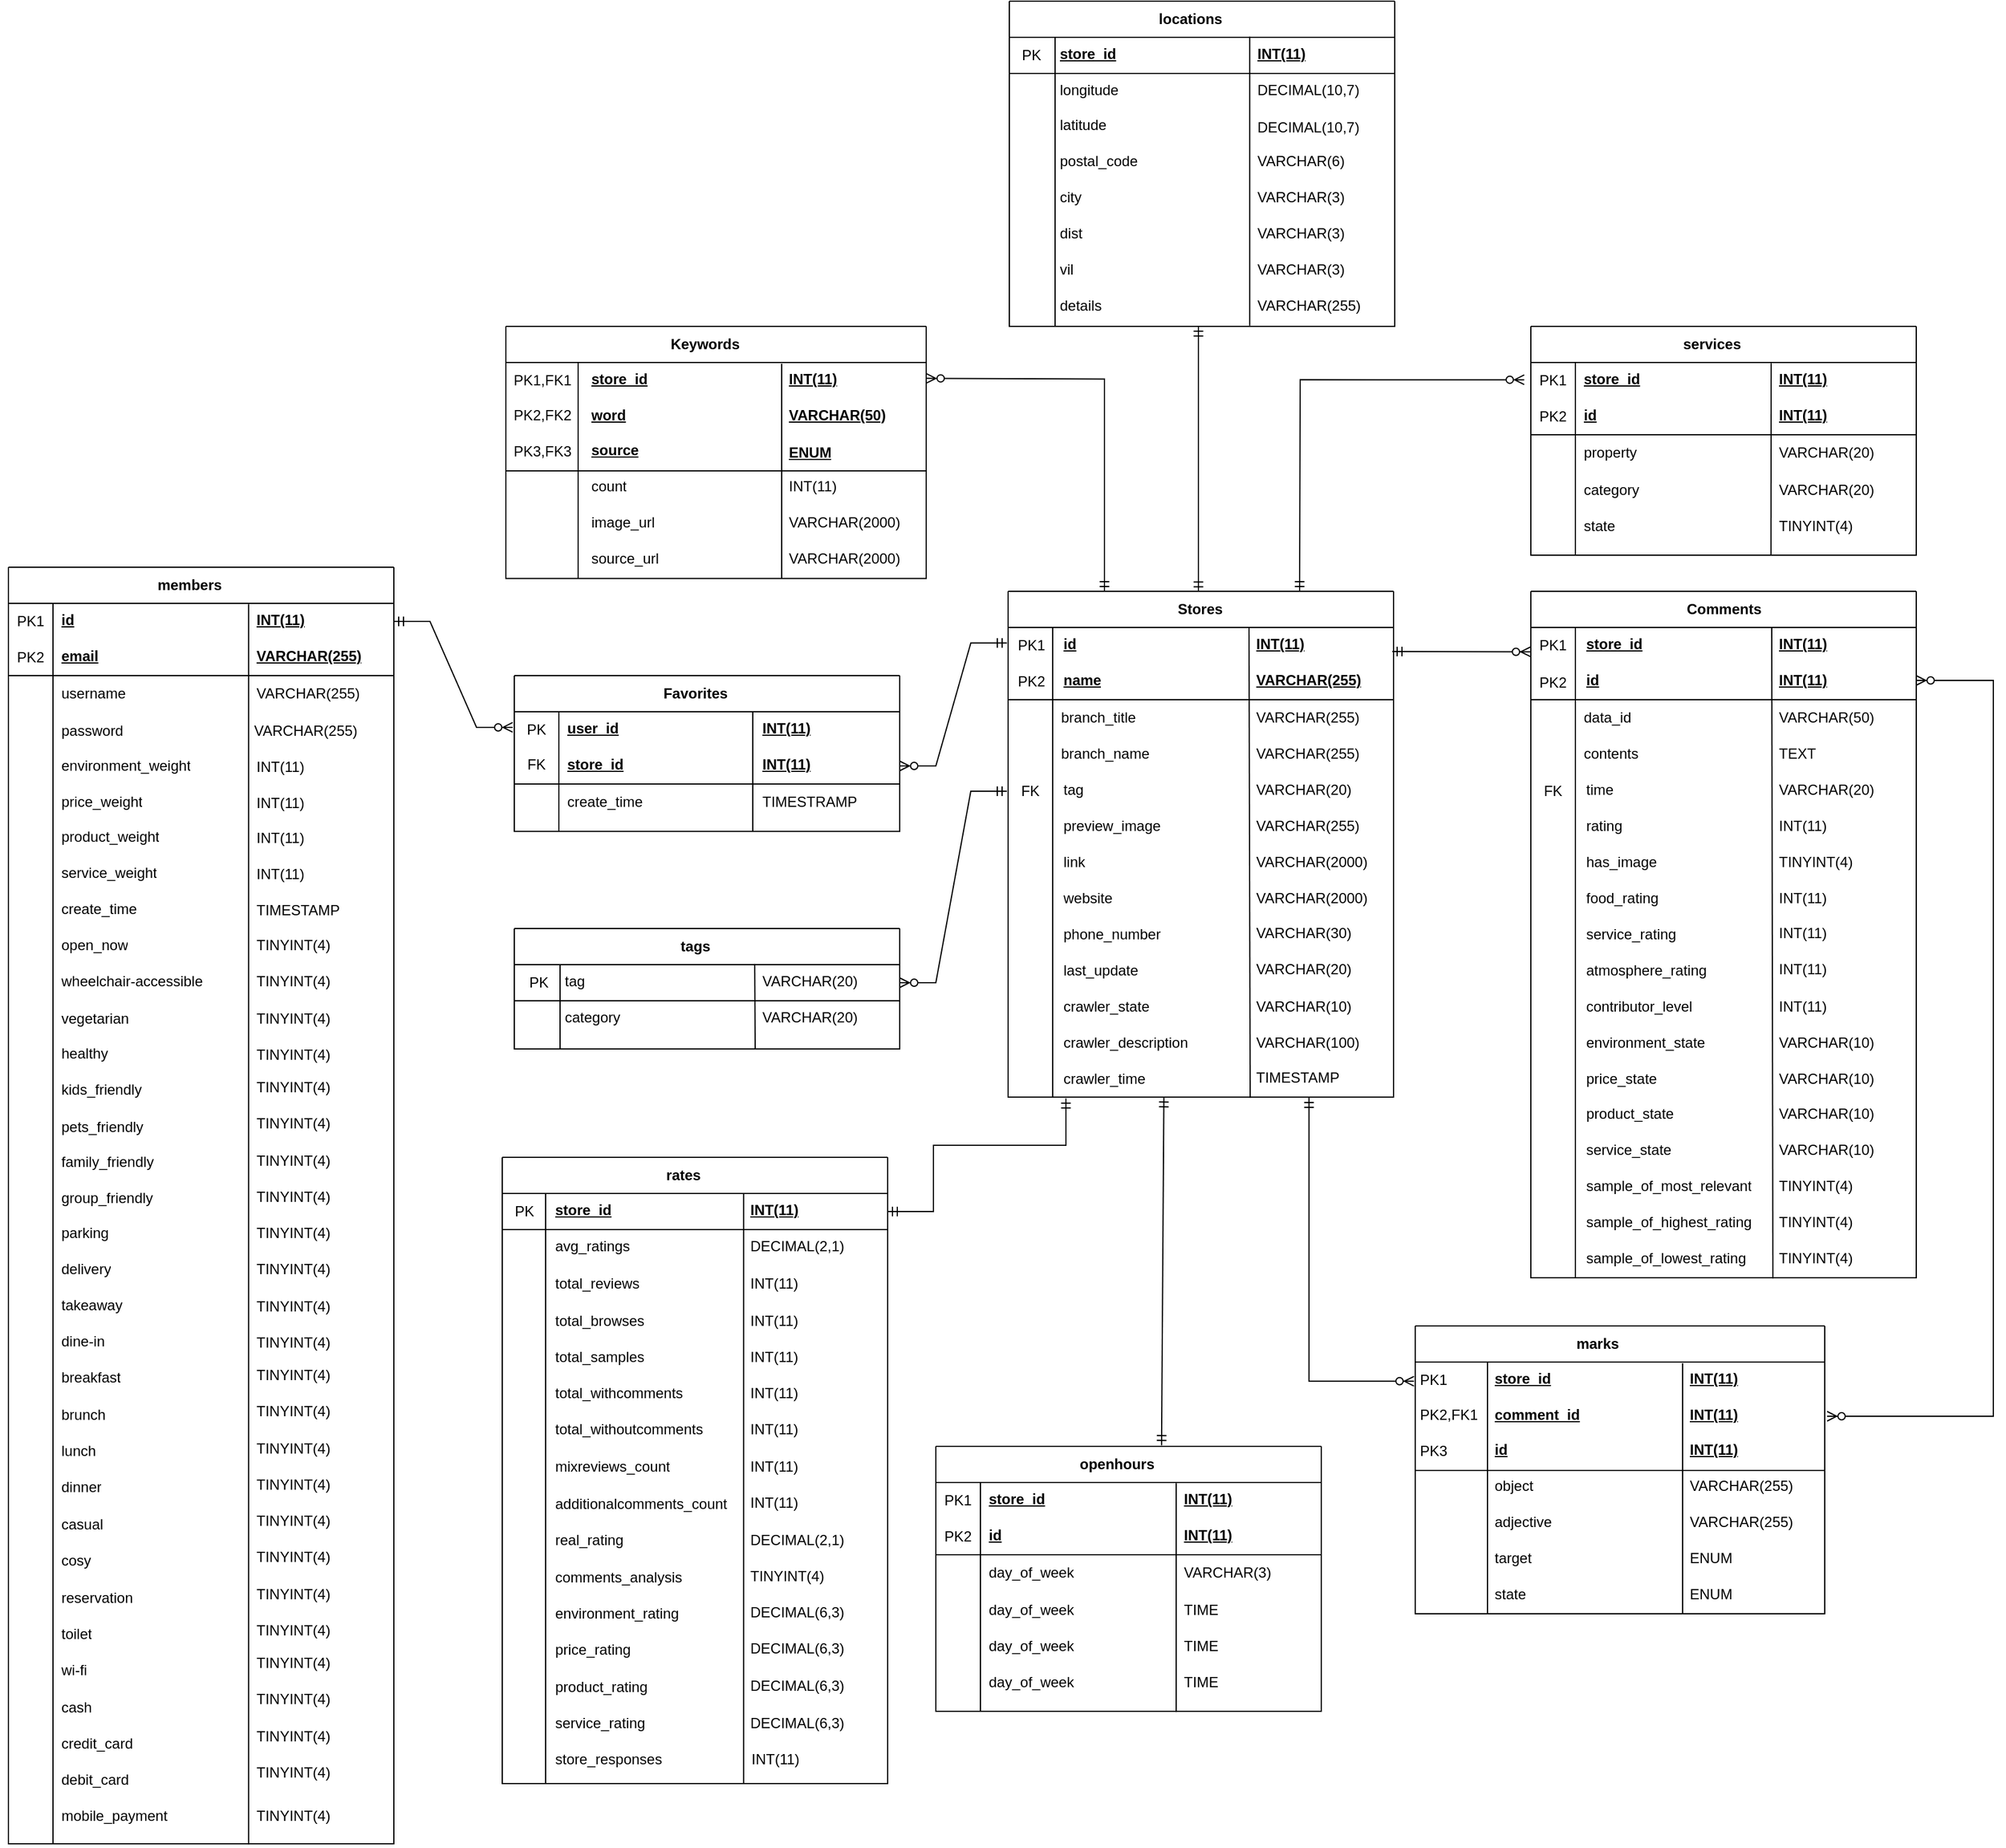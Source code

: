 <mxfile version="24.7.17">
  <diagram id="C5RBs43oDa-KdzZeNtuy" name="資料庫關聯表">
    <mxGraphModel grid="1" page="1" gridSize="10" guides="1" tooltips="1" connect="1" arrows="1" fold="1" pageScale="1" pageWidth="827" pageHeight="1169" math="0" shadow="0">
      <root>
        <mxCell id="WIyWlLk6GJQsqaUBKTNV-0" />
        <mxCell id="WIyWlLk6GJQsqaUBKTNV-1" parent="WIyWlLk6GJQsqaUBKTNV-0" />
        <mxCell id="Gdn8Utj69mYLryFX6eAu-216" value="" style="group" connectable="0" vertex="1" parent="WIyWlLk6GJQsqaUBKTNV-1">
          <mxGeometry x="1681" y="960" width="322" height="570" as="geometry" />
        </mxCell>
        <mxCell id="Gdn8Utj69mYLryFX6eAu-129" value="" style="shape=internalStorage;whiteSpace=wrap;html=1;backgroundOutline=1;dx=37;dy=60;movable=1;resizable=1;rotatable=1;deletable=1;editable=1;locked=0;connectable=1;shadow=0;" vertex="1" parent="Gdn8Utj69mYLryFX6eAu-216">
          <mxGeometry x="2" y="30" width="320" height="540" as="geometry" />
        </mxCell>
        <mxCell id="Gdn8Utj69mYLryFX6eAu-130" value="&lt;b&gt;&lt;u&gt;store_id&lt;/u&gt;&lt;/b&gt;" style="text;strokeColor=none;fillColor=none;align=left;verticalAlign=top;spacingLeft=4;spacingRight=4;overflow=hidden;rotatable=0;points=[[0,0.5],[1,0.5]];portConstraint=eastwest;whiteSpace=wrap;html=1;" vertex="1" parent="Gdn8Utj69mYLryFX6eAu-216">
          <mxGeometry x="42" y="30" width="140" height="30" as="geometry" />
        </mxCell>
        <mxCell id="Gdn8Utj69mYLryFX6eAu-131" value="data_id" style="text;strokeColor=none;fillColor=none;align=left;verticalAlign=top;spacingLeft=4;spacingRight=4;overflow=hidden;rotatable=0;points=[[0,0.5],[1,0.5]];portConstraint=eastwest;whiteSpace=wrap;html=1;" vertex="1" parent="Gdn8Utj69mYLryFX6eAu-216">
          <mxGeometry x="40" y="91" width="160" height="30" as="geometry" />
        </mxCell>
        <mxCell id="Gdn8Utj69mYLryFX6eAu-132" value="PK1" style="text;html=1;align=center;verticalAlign=middle;resizable=0;points=[];autosize=1;strokeColor=none;fillColor=none;" vertex="1" parent="Gdn8Utj69mYLryFX6eAu-216">
          <mxGeometry x="-5" y="30" width="50" height="30" as="geometry" />
        </mxCell>
        <mxCell id="Gdn8Utj69mYLryFX6eAu-133" value="" style="endArrow=none;html=1;rounded=0;entryX=0.643;entryY=0.008;entryDx=0;entryDy=0;entryPerimeter=0;exitX=0.008;exitY=1.022;exitDx=0;exitDy=0;exitPerimeter=0;" edge="1" parent="Gdn8Utj69mYLryFX6eAu-216" source="Gdn8Utj69mYLryFX6eAu-159">
          <mxGeometry width="50" height="50" relative="1" as="geometry">
            <mxPoint x="202" y="250" as="sourcePoint" />
            <mxPoint x="202" y="30" as="targetPoint" />
          </mxGeometry>
        </mxCell>
        <mxCell id="Gdn8Utj69mYLryFX6eAu-134" value="&lt;b&gt;&lt;u&gt;INT(11)&lt;/u&gt;&lt;/b&gt;" style="text;strokeColor=none;fillColor=none;align=left;verticalAlign=top;spacingLeft=4;spacingRight=4;overflow=hidden;rotatable=0;points=[[0,0.5],[1,0.5]];portConstraint=eastwest;whiteSpace=wrap;html=1;" vertex="1" parent="Gdn8Utj69mYLryFX6eAu-216">
          <mxGeometry x="202" y="30" width="120" height="30" as="geometry" />
        </mxCell>
        <mxCell id="Gdn8Utj69mYLryFX6eAu-135" value="" style="swimlane;startSize=0;" vertex="1" parent="Gdn8Utj69mYLryFX6eAu-216">
          <mxGeometry x="2" width="320" height="30" as="geometry" />
        </mxCell>
        <mxCell id="Gdn8Utj69mYLryFX6eAu-136" value="&lt;b&gt;Comments&lt;/b&gt;" style="text;html=1;align=center;verticalAlign=middle;resizable=0;points=[];autosize=1;strokeColor=none;fillColor=none;" vertex="1" parent="Gdn8Utj69mYLryFX6eAu-135">
          <mxGeometry x="115" width="90" height="30" as="geometry" />
        </mxCell>
        <mxCell id="Gdn8Utj69mYLryFX6eAu-137" value="&lt;u&gt;&lt;b&gt;id&lt;/b&gt;&lt;/u&gt;" style="text;strokeColor=none;fillColor=none;align=left;verticalAlign=top;spacingLeft=4;spacingRight=4;overflow=hidden;rotatable=0;points=[[0,0.5],[1,0.5]];portConstraint=eastwest;whiteSpace=wrap;html=1;" vertex="1" parent="Gdn8Utj69mYLryFX6eAu-216">
          <mxGeometry x="42" y="60" width="140" height="30" as="geometry" />
        </mxCell>
        <mxCell id="Gdn8Utj69mYLryFX6eAu-138" value="&lt;u&gt;&lt;b&gt;INT(11)&lt;/b&gt;&lt;/u&gt;" style="text;strokeColor=none;fillColor=none;align=left;verticalAlign=top;spacingLeft=4;spacingRight=4;overflow=hidden;rotatable=0;points=[[0,0.5],[1,0.5]];portConstraint=eastwest;whiteSpace=wrap;html=1;" vertex="1" parent="Gdn8Utj69mYLryFX6eAu-216">
          <mxGeometry x="202" y="60" width="120" height="30" as="geometry" />
        </mxCell>
        <mxCell id="Gdn8Utj69mYLryFX6eAu-139" value="contents" style="text;strokeColor=none;fillColor=none;align=left;verticalAlign=top;spacingLeft=4;spacingRight=4;overflow=hidden;rotatable=0;points=[[0,0.5],[1,0.5]];portConstraint=eastwest;whiteSpace=wrap;html=1;" vertex="1" parent="Gdn8Utj69mYLryFX6eAu-216">
          <mxGeometry x="40" y="121" width="160" height="30" as="geometry" />
        </mxCell>
        <mxCell id="Gdn8Utj69mYLryFX6eAu-140" value="VARCHAR(50)" style="text;strokeColor=none;fillColor=none;align=left;verticalAlign=top;spacingLeft=4;spacingRight=4;overflow=hidden;rotatable=0;points=[[0,0.5],[1,0.5]];portConstraint=eastwest;whiteSpace=wrap;html=1;" vertex="1" parent="Gdn8Utj69mYLryFX6eAu-216">
          <mxGeometry x="202" y="91" width="120" height="30" as="geometry" />
        </mxCell>
        <mxCell id="Gdn8Utj69mYLryFX6eAu-141" value="TEXT" style="text;strokeColor=none;fillColor=none;align=left;verticalAlign=top;spacingLeft=4;spacingRight=4;overflow=hidden;rotatable=0;points=[[0,0.5],[1,0.5]];portConstraint=eastwest;whiteSpace=wrap;html=1;" vertex="1" parent="Gdn8Utj69mYLryFX6eAu-216">
          <mxGeometry x="202" y="121" width="120" height="30" as="geometry" />
        </mxCell>
        <mxCell id="Gdn8Utj69mYLryFX6eAu-142" value="time" style="text;strokeColor=none;fillColor=none;align=left;verticalAlign=top;spacingLeft=4;spacingRight=4;overflow=hidden;rotatable=0;points=[[0,0.5],[1,0.5]];portConstraint=eastwest;whiteSpace=wrap;html=1;" vertex="1" parent="Gdn8Utj69mYLryFX6eAu-216">
          <mxGeometry x="42" y="151" width="160" height="30" as="geometry" />
        </mxCell>
        <mxCell id="Gdn8Utj69mYLryFX6eAu-143" value="rating" style="text;strokeColor=none;fillColor=none;align=left;verticalAlign=top;spacingLeft=4;spacingRight=4;overflow=hidden;rotatable=0;points=[[0,0.5],[1,0.5]];portConstraint=eastwest;whiteSpace=wrap;html=1;" vertex="1" parent="Gdn8Utj69mYLryFX6eAu-216">
          <mxGeometry x="42" y="181" width="160" height="30" as="geometry" />
        </mxCell>
        <mxCell id="Gdn8Utj69mYLryFX6eAu-144" value="has_image" style="text;strokeColor=none;fillColor=none;align=left;verticalAlign=top;spacingLeft=4;spacingRight=4;overflow=hidden;rotatable=0;points=[[0,0.5],[1,0.5]];portConstraint=eastwest;whiteSpace=wrap;html=1;" vertex="1" parent="Gdn8Utj69mYLryFX6eAu-216">
          <mxGeometry x="42" y="211" width="160" height="30" as="geometry" />
        </mxCell>
        <mxCell id="Gdn8Utj69mYLryFX6eAu-145" value="food_rating" style="text;strokeColor=none;fillColor=none;align=left;verticalAlign=top;spacingLeft=4;spacingRight=4;overflow=hidden;rotatable=0;points=[[0,0.5],[1,0.5]];portConstraint=eastwest;whiteSpace=wrap;html=1;" vertex="1" parent="Gdn8Utj69mYLryFX6eAu-216">
          <mxGeometry x="42" y="241" width="160" height="30" as="geometry" />
        </mxCell>
        <mxCell id="Gdn8Utj69mYLryFX6eAu-146" value="service_rating" style="text;strokeColor=none;fillColor=none;align=left;verticalAlign=top;spacingLeft=4;spacingRight=4;overflow=hidden;rotatable=0;points=[[0,0.5],[1,0.5]];portConstraint=eastwest;whiteSpace=wrap;html=1;" vertex="1" parent="Gdn8Utj69mYLryFX6eAu-216">
          <mxGeometry x="42" y="271" width="160" height="30" as="geometry" />
        </mxCell>
        <mxCell id="Gdn8Utj69mYLryFX6eAu-147" value="atmosphere_rating" style="text;strokeColor=none;fillColor=none;align=left;verticalAlign=top;spacingLeft=4;spacingRight=4;overflow=hidden;rotatable=0;points=[[0,0.5],[1,0.5]];portConstraint=eastwest;whiteSpace=wrap;html=1;" vertex="1" parent="Gdn8Utj69mYLryFX6eAu-216">
          <mxGeometry x="42" y="301" width="160" height="30" as="geometry" />
        </mxCell>
        <mxCell id="Gdn8Utj69mYLryFX6eAu-148" value="contributor_level" style="text;strokeColor=none;fillColor=none;align=left;verticalAlign=top;spacingLeft=4;spacingRight=4;overflow=hidden;rotatable=0;points=[[0,0.5],[1,0.5]];portConstraint=eastwest;whiteSpace=wrap;html=1;" vertex="1" parent="Gdn8Utj69mYLryFX6eAu-216">
          <mxGeometry x="42" y="331" width="160" height="30" as="geometry" />
        </mxCell>
        <mxCell id="Gdn8Utj69mYLryFX6eAu-149" value="environment_state" style="text;strokeColor=none;fillColor=none;align=left;verticalAlign=top;spacingLeft=4;spacingRight=4;overflow=hidden;rotatable=0;points=[[0,0.5],[1,0.5]];portConstraint=eastwest;whiteSpace=wrap;html=1;" vertex="1" parent="Gdn8Utj69mYLryFX6eAu-216">
          <mxGeometry x="42" y="361" width="160" height="30" as="geometry" />
        </mxCell>
        <mxCell id="Gdn8Utj69mYLryFX6eAu-150" value="price_state" style="text;strokeColor=none;fillColor=none;align=left;verticalAlign=top;spacingLeft=4;spacingRight=4;overflow=hidden;rotatable=0;points=[[0,0.5],[1,0.5]];portConstraint=eastwest;whiteSpace=wrap;html=1;" vertex="1" parent="Gdn8Utj69mYLryFX6eAu-216">
          <mxGeometry x="42" y="391" width="160" height="30" as="geometry" />
        </mxCell>
        <mxCell id="Gdn8Utj69mYLryFX6eAu-151" value="VARCHAR(20)" style="text;strokeColor=none;fillColor=none;align=left;verticalAlign=top;spacingLeft=4;spacingRight=4;overflow=hidden;rotatable=0;points=[[0,0.5],[1,0.5]];portConstraint=eastwest;whiteSpace=wrap;html=1;" vertex="1" parent="Gdn8Utj69mYLryFX6eAu-216">
          <mxGeometry x="202" y="151" width="120" height="30" as="geometry" />
        </mxCell>
        <mxCell id="Gdn8Utj69mYLryFX6eAu-152" value="INT(11)" style="text;strokeColor=none;fillColor=none;align=left;verticalAlign=top;spacingLeft=4;spacingRight=4;overflow=hidden;rotatable=0;points=[[0,0.5],[1,0.5]];portConstraint=eastwest;whiteSpace=wrap;html=1;" vertex="1" parent="Gdn8Utj69mYLryFX6eAu-216">
          <mxGeometry x="202" y="181" width="120" height="30" as="geometry" />
        </mxCell>
        <mxCell id="Gdn8Utj69mYLryFX6eAu-153" value="TINYINT(4)" style="text;strokeColor=none;fillColor=none;align=left;verticalAlign=top;spacingLeft=4;spacingRight=4;overflow=hidden;rotatable=0;points=[[0,0.5],[1,0.5]];portConstraint=eastwest;whiteSpace=wrap;html=1;" vertex="1" parent="Gdn8Utj69mYLryFX6eAu-216">
          <mxGeometry x="202" y="211" width="120" height="30" as="geometry" />
        </mxCell>
        <mxCell id="Gdn8Utj69mYLryFX6eAu-154" value="INT(11)" style="text;strokeColor=none;fillColor=none;align=left;verticalAlign=top;spacingLeft=4;spacingRight=4;overflow=hidden;rotatable=0;points=[[0,0.5],[1,0.5]];portConstraint=eastwest;whiteSpace=wrap;html=1;" vertex="1" parent="Gdn8Utj69mYLryFX6eAu-216">
          <mxGeometry x="202" y="241" width="120" height="30" as="geometry" />
        </mxCell>
        <mxCell id="Gdn8Utj69mYLryFX6eAu-155" value="INT(11)" style="text;strokeColor=none;fillColor=none;align=left;verticalAlign=top;spacingLeft=4;spacingRight=4;overflow=hidden;rotatable=0;points=[[0,0.5],[1,0.5]];portConstraint=eastwest;whiteSpace=wrap;html=1;" vertex="1" parent="Gdn8Utj69mYLryFX6eAu-216">
          <mxGeometry x="202" y="270" width="120" height="30" as="geometry" />
        </mxCell>
        <mxCell id="Gdn8Utj69mYLryFX6eAu-156" value="INT(11)" style="text;strokeColor=none;fillColor=none;align=left;verticalAlign=top;spacingLeft=4;spacingRight=4;overflow=hidden;rotatable=0;points=[[0,0.5],[1,0.5]];portConstraint=eastwest;whiteSpace=wrap;html=1;" vertex="1" parent="Gdn8Utj69mYLryFX6eAu-216">
          <mxGeometry x="202" y="300" width="120" height="30" as="geometry" />
        </mxCell>
        <mxCell id="Gdn8Utj69mYLryFX6eAu-157" value="INT(11)" style="text;strokeColor=none;fillColor=none;align=left;verticalAlign=top;spacingLeft=4;spacingRight=4;overflow=hidden;rotatable=0;points=[[0,0.5],[1,0.5]];portConstraint=eastwest;whiteSpace=wrap;html=1;" vertex="1" parent="Gdn8Utj69mYLryFX6eAu-216">
          <mxGeometry x="202" y="331" width="120" height="30" as="geometry" />
        </mxCell>
        <mxCell id="Gdn8Utj69mYLryFX6eAu-158" value="VARCHAR(10)" style="text;strokeColor=none;fillColor=none;align=left;verticalAlign=top;spacingLeft=4;spacingRight=4;overflow=hidden;rotatable=0;points=[[0,0.5],[1,0.5]];portConstraint=eastwest;whiteSpace=wrap;html=1;" vertex="1" parent="Gdn8Utj69mYLryFX6eAu-216">
          <mxGeometry x="202" y="361" width="120" height="30" as="geometry" />
        </mxCell>
        <mxCell id="Gdn8Utj69mYLryFX6eAu-159" value="TINYINT(4)" style="text;strokeColor=none;fillColor=none;align=left;verticalAlign=top;spacingLeft=4;spacingRight=4;overflow=hidden;rotatable=0;points=[[0,0.5],[1,0.5]];portConstraint=eastwest;whiteSpace=wrap;html=1;" vertex="1" parent="Gdn8Utj69mYLryFX6eAu-216">
          <mxGeometry x="202" y="540" width="120" height="30" as="geometry" />
        </mxCell>
        <mxCell id="Gdn8Utj69mYLryFX6eAu-160" value="FK" style="text;html=1;align=center;verticalAlign=middle;resizable=0;points=[];autosize=1;strokeColor=none;fillColor=none;" vertex="1" parent="Gdn8Utj69mYLryFX6eAu-216">
          <mxGeometry y="151" width="40" height="30" as="geometry" />
        </mxCell>
        <mxCell id="Gdn8Utj69mYLryFX6eAu-163" value="product_state" style="text;strokeColor=none;fillColor=none;align=left;verticalAlign=top;spacingLeft=4;spacingRight=4;overflow=hidden;rotatable=0;points=[[0,0.5],[1,0.5]];portConstraint=eastwest;whiteSpace=wrap;html=1;" vertex="1" parent="Gdn8Utj69mYLryFX6eAu-216">
          <mxGeometry x="42" y="420" width="160" height="30" as="geometry" />
        </mxCell>
        <mxCell id="Gdn8Utj69mYLryFX6eAu-164" value="service_state" style="text;strokeColor=none;fillColor=none;align=left;verticalAlign=top;spacingLeft=4;spacingRight=4;overflow=hidden;rotatable=0;points=[[0,0.5],[1,0.5]];portConstraint=eastwest;whiteSpace=wrap;html=1;" vertex="1" parent="Gdn8Utj69mYLryFX6eAu-216">
          <mxGeometry x="42" y="450" width="160" height="30" as="geometry" />
        </mxCell>
        <mxCell id="Gdn8Utj69mYLryFX6eAu-165" value="sample_of_most_relevant" style="text;strokeColor=none;fillColor=none;align=left;verticalAlign=top;spacingLeft=4;spacingRight=4;overflow=hidden;rotatable=0;points=[[0,0.5],[1,0.5]];portConstraint=eastwest;whiteSpace=wrap;html=1;" vertex="1" parent="Gdn8Utj69mYLryFX6eAu-216">
          <mxGeometry x="42" y="480" width="160" height="30" as="geometry" />
        </mxCell>
        <mxCell id="Gdn8Utj69mYLryFX6eAu-167" value="sample_of_highest_rating" style="text;strokeColor=none;fillColor=none;align=left;verticalAlign=top;spacingLeft=4;spacingRight=4;overflow=hidden;rotatable=0;points=[[0,0.5],[1,0.5]];portConstraint=eastwest;whiteSpace=wrap;html=1;" vertex="1" parent="Gdn8Utj69mYLryFX6eAu-216">
          <mxGeometry x="42" y="510" width="160" height="30" as="geometry" />
        </mxCell>
        <mxCell id="Gdn8Utj69mYLryFX6eAu-168" value="sample_of_lowest_rating" style="text;strokeColor=none;fillColor=none;align=left;verticalAlign=top;spacingLeft=4;spacingRight=4;overflow=hidden;rotatable=0;points=[[0,0.5],[1,0.5]];portConstraint=eastwest;whiteSpace=wrap;html=1;" vertex="1" parent="Gdn8Utj69mYLryFX6eAu-216">
          <mxGeometry x="42" y="540" width="160" height="30" as="geometry" />
        </mxCell>
        <mxCell id="Gdn8Utj69mYLryFX6eAu-169" value="VARCHAR(10)" style="text;strokeColor=none;fillColor=none;align=left;verticalAlign=top;spacingLeft=4;spacingRight=4;overflow=hidden;rotatable=0;points=[[0,0.5],[1,0.5]];portConstraint=eastwest;whiteSpace=wrap;html=1;" vertex="1" parent="Gdn8Utj69mYLryFX6eAu-216">
          <mxGeometry x="202" y="391" width="120" height="30" as="geometry" />
        </mxCell>
        <mxCell id="Gdn8Utj69mYLryFX6eAu-170" value="VARCHAR(10)" style="text;strokeColor=none;fillColor=none;align=left;verticalAlign=top;spacingLeft=4;spacingRight=4;overflow=hidden;rotatable=0;points=[[0,0.5],[1,0.5]];portConstraint=eastwest;whiteSpace=wrap;html=1;" vertex="1" parent="Gdn8Utj69mYLryFX6eAu-216">
          <mxGeometry x="202" y="420" width="120" height="30" as="geometry" />
        </mxCell>
        <mxCell id="Gdn8Utj69mYLryFX6eAu-171" value="VARCHAR(10)" style="text;strokeColor=none;fillColor=none;align=left;verticalAlign=top;spacingLeft=4;spacingRight=4;overflow=hidden;rotatable=0;points=[[0,0.5],[1,0.5]];portConstraint=eastwest;whiteSpace=wrap;html=1;" vertex="1" parent="Gdn8Utj69mYLryFX6eAu-216">
          <mxGeometry x="202" y="450" width="120" height="30" as="geometry" />
        </mxCell>
        <mxCell id="Gdn8Utj69mYLryFX6eAu-172" value="TINYINT(4)" style="text;strokeColor=none;fillColor=none;align=left;verticalAlign=top;spacingLeft=4;spacingRight=4;overflow=hidden;rotatable=0;points=[[0,0.5],[1,0.5]];portConstraint=eastwest;whiteSpace=wrap;html=1;" vertex="1" parent="Gdn8Utj69mYLryFX6eAu-216">
          <mxGeometry x="202" y="480" width="120" height="30" as="geometry" />
        </mxCell>
        <mxCell id="Gdn8Utj69mYLryFX6eAu-173" value="TINYINT(4)" style="text;strokeColor=none;fillColor=none;align=left;verticalAlign=top;spacingLeft=4;spacingRight=4;overflow=hidden;rotatable=0;points=[[0,0.5],[1,0.5]];portConstraint=eastwest;whiteSpace=wrap;html=1;" vertex="1" parent="Gdn8Utj69mYLryFX6eAu-216">
          <mxGeometry x="202" y="510" width="120" height="30" as="geometry" />
        </mxCell>
        <mxCell id="Gdn8Utj69mYLryFX6eAu-692" value="PK2" style="text;html=1;align=center;verticalAlign=middle;resizable=0;points=[];autosize=1;strokeColor=none;fillColor=none;" vertex="1" parent="Gdn8Utj69mYLryFX6eAu-216">
          <mxGeometry x="-5" y="61" width="50" height="30" as="geometry" />
        </mxCell>
        <mxCell id="Gdn8Utj69mYLryFX6eAu-294" value="" style="group" connectable="0" vertex="1" parent="WIyWlLk6GJQsqaUBKTNV-1">
          <mxGeometry x="1248" y="470" width="322" height="270" as="geometry" />
        </mxCell>
        <mxCell id="Gdn8Utj69mYLryFX6eAu-249" value="" style="shape=internalStorage;whiteSpace=wrap;html=1;backgroundOutline=1;dx=38;dy=30;movable=1;resizable=1;rotatable=1;deletable=1;editable=1;locked=0;connectable=1;shadow=0;" vertex="1" parent="Gdn8Utj69mYLryFX6eAu-294">
          <mxGeometry x="2" y="30" width="320" height="240" as="geometry" />
        </mxCell>
        <mxCell id="Gdn8Utj69mYLryFX6eAu-250" value="&lt;b&gt;&lt;u&gt;store_id&lt;/u&gt;&lt;/b&gt;" style="text;strokeColor=none;fillColor=none;align=left;verticalAlign=top;spacingLeft=4;spacingRight=4;overflow=hidden;rotatable=0;points=[[0,0.5],[1,0.5]];portConstraint=eastwest;whiteSpace=wrap;html=1;" vertex="1" parent="Gdn8Utj69mYLryFX6eAu-294">
          <mxGeometry x="38" y="30" width="140" height="30" as="geometry" />
        </mxCell>
        <mxCell id="Gdn8Utj69mYLryFX6eAu-251" value="latitude" style="text;strokeColor=none;fillColor=none;align=left;verticalAlign=top;spacingLeft=4;spacingRight=4;overflow=hidden;rotatable=0;points=[[0,0.5],[1,0.5]];portConstraint=eastwest;whiteSpace=wrap;html=1;" vertex="1" parent="Gdn8Utj69mYLryFX6eAu-294">
          <mxGeometry x="38" y="89.33" width="160" height="30" as="geometry" />
        </mxCell>
        <mxCell id="Gdn8Utj69mYLryFX6eAu-252" value="PK" style="text;html=1;align=center;verticalAlign=middle;resizable=0;points=[];autosize=1;strokeColor=none;fillColor=none;" vertex="1" parent="Gdn8Utj69mYLryFX6eAu-294">
          <mxGeometry y="30" width="40" height="30" as="geometry" />
        </mxCell>
        <mxCell id="Gdn8Utj69mYLryFX6eAu-254" value="&lt;u&gt;&lt;b&gt;INT(11)&lt;/b&gt;&lt;/u&gt;" style="text;strokeColor=none;fillColor=none;align=left;verticalAlign=top;spacingLeft=4;spacingRight=4;overflow=hidden;rotatable=0;points=[[0,0.5],[1,0.5]];portConstraint=eastwest;whiteSpace=wrap;html=1;" vertex="1" parent="Gdn8Utj69mYLryFX6eAu-294">
          <mxGeometry x="202" y="30" width="120" height="30" as="geometry" />
        </mxCell>
        <mxCell id="Gdn8Utj69mYLryFX6eAu-255" value="" style="swimlane;startSize=0;" vertex="1" parent="Gdn8Utj69mYLryFX6eAu-294">
          <mxGeometry x="2" width="320" height="30" as="geometry" />
        </mxCell>
        <mxCell id="Gdn8Utj69mYLryFX6eAu-256" value="&lt;b&gt;locations&lt;/b&gt;" style="text;html=1;align=center;verticalAlign=middle;resizable=0;points=[];autosize=1;strokeColor=none;fillColor=none;" vertex="1" parent="Gdn8Utj69mYLryFX6eAu-255">
          <mxGeometry x="110" width="80" height="30" as="geometry" />
        </mxCell>
        <mxCell id="Gdn8Utj69mYLryFX6eAu-257" value="longitude" style="text;strokeColor=none;fillColor=none;align=left;verticalAlign=top;spacingLeft=4;spacingRight=4;overflow=hidden;rotatable=0;points=[[0,0.5],[1,0.5]];portConstraint=eastwest;whiteSpace=wrap;html=1;" vertex="1" parent="Gdn8Utj69mYLryFX6eAu-294">
          <mxGeometry x="38" y="60.0" width="140" height="30" as="geometry" />
        </mxCell>
        <mxCell id="Gdn8Utj69mYLryFX6eAu-258" value="DECIMAL(10,7)" style="text;strokeColor=none;fillColor=none;align=left;verticalAlign=top;spacingLeft=4;spacingRight=4;overflow=hidden;rotatable=0;points=[[0,0.5],[1,0.5]];portConstraint=eastwest;whiteSpace=wrap;html=1;" vertex="1" parent="Gdn8Utj69mYLryFX6eAu-294">
          <mxGeometry x="202" y="60.0" width="120" height="30" as="geometry" />
        </mxCell>
        <mxCell id="Gdn8Utj69mYLryFX6eAu-259" value="DECIMAL(10,7)" style="text;strokeColor=none;fillColor=none;align=left;verticalAlign=top;spacingLeft=4;spacingRight=4;overflow=hidden;rotatable=0;points=[[0,0.5],[1,0.5]];portConstraint=eastwest;whiteSpace=wrap;html=1;" vertex="1" parent="Gdn8Utj69mYLryFX6eAu-294">
          <mxGeometry x="202" y="91.0" width="120" height="30" as="geometry" />
        </mxCell>
        <mxCell id="Gdn8Utj69mYLryFX6eAu-261" value="postal_code" style="text;strokeColor=none;fillColor=none;align=left;verticalAlign=top;spacingLeft=4;spacingRight=4;overflow=hidden;rotatable=0;points=[[0,0.5],[1,0.5]];portConstraint=eastwest;whiteSpace=wrap;html=1;" vertex="1" parent="Gdn8Utj69mYLryFX6eAu-294">
          <mxGeometry x="38" y="119.33" width="160" height="30" as="geometry" />
        </mxCell>
        <mxCell id="Gdn8Utj69mYLryFX6eAu-262" value="VARCHAR(6)" style="text;strokeColor=none;fillColor=none;align=left;verticalAlign=top;spacingLeft=4;spacingRight=4;overflow=hidden;rotatable=0;points=[[0,0.5],[1,0.5]];portConstraint=eastwest;whiteSpace=wrap;html=1;" vertex="1" parent="Gdn8Utj69mYLryFX6eAu-294">
          <mxGeometry x="202" y="119.33" width="120" height="30" as="geometry" />
        </mxCell>
        <mxCell id="Gdn8Utj69mYLryFX6eAu-263" value="city" style="text;strokeColor=none;fillColor=none;align=left;verticalAlign=top;spacingLeft=4;spacingRight=4;overflow=hidden;rotatable=0;points=[[0,0.5],[1,0.5]];portConstraint=eastwest;whiteSpace=wrap;html=1;" vertex="1" parent="Gdn8Utj69mYLryFX6eAu-294">
          <mxGeometry x="38" y="149.33" width="160" height="30" as="geometry" />
        </mxCell>
        <mxCell id="Gdn8Utj69mYLryFX6eAu-264" value="VARCHAR(3)" style="text;strokeColor=none;fillColor=none;align=left;verticalAlign=top;spacingLeft=4;spacingRight=4;overflow=hidden;rotatable=0;points=[[0,0.5],[1,0.5]];portConstraint=eastwest;whiteSpace=wrap;html=1;" vertex="1" parent="Gdn8Utj69mYLryFX6eAu-294">
          <mxGeometry x="202" y="149.33" width="120" height="30" as="geometry" />
        </mxCell>
        <mxCell id="Gdn8Utj69mYLryFX6eAu-265" value="dist" style="text;strokeColor=none;fillColor=none;align=left;verticalAlign=top;spacingLeft=4;spacingRight=4;overflow=hidden;rotatable=0;points=[[0,0.5],[1,0.5]];portConstraint=eastwest;whiteSpace=wrap;html=1;" vertex="1" parent="Gdn8Utj69mYLryFX6eAu-294">
          <mxGeometry x="38" y="179.33" width="160" height="30" as="geometry" />
        </mxCell>
        <mxCell id="Gdn8Utj69mYLryFX6eAu-266" value="VARCHAR(3)" style="text;strokeColor=none;fillColor=none;align=left;verticalAlign=top;spacingLeft=4;spacingRight=4;overflow=hidden;rotatable=0;points=[[0,0.5],[1,0.5]];portConstraint=eastwest;whiteSpace=wrap;html=1;" vertex="1" parent="Gdn8Utj69mYLryFX6eAu-294">
          <mxGeometry x="202" y="179.33" width="120" height="30" as="geometry" />
        </mxCell>
        <mxCell id="Gdn8Utj69mYLryFX6eAu-269" value="vil" style="text;strokeColor=none;fillColor=none;align=left;verticalAlign=top;spacingLeft=4;spacingRight=4;overflow=hidden;rotatable=0;points=[[0,0.5],[1,0.5]];portConstraint=eastwest;whiteSpace=wrap;html=1;" vertex="1" parent="Gdn8Utj69mYLryFX6eAu-294">
          <mxGeometry x="38" y="209.33" width="160" height="30" as="geometry" />
        </mxCell>
        <mxCell id="Gdn8Utj69mYLryFX6eAu-270" value="details" style="text;strokeColor=none;fillColor=none;align=left;verticalAlign=top;spacingLeft=4;spacingRight=4;overflow=hidden;rotatable=0;points=[[0,0.5],[1,0.5]];portConstraint=eastwest;whiteSpace=wrap;html=1;" vertex="1" parent="Gdn8Utj69mYLryFX6eAu-294">
          <mxGeometry x="38" y="239.33" width="160" height="30" as="geometry" />
        </mxCell>
        <mxCell id="Gdn8Utj69mYLryFX6eAu-271" value="VARCHAR(3)" style="text;strokeColor=none;fillColor=none;align=left;verticalAlign=top;spacingLeft=4;spacingRight=4;overflow=hidden;rotatable=0;points=[[0,0.5],[1,0.5]];portConstraint=eastwest;whiteSpace=wrap;html=1;" vertex="1" parent="Gdn8Utj69mYLryFX6eAu-294">
          <mxGeometry x="202" y="209.33" width="120" height="30" as="geometry" />
        </mxCell>
        <mxCell id="Gdn8Utj69mYLryFX6eAu-272" value="VARCHAR(255)" style="text;strokeColor=none;fillColor=none;align=left;verticalAlign=top;spacingLeft=4;spacingRight=4;overflow=hidden;rotatable=0;points=[[0,0.5],[1,0.5]];portConstraint=eastwest;whiteSpace=wrap;html=1;" vertex="1" parent="Gdn8Utj69mYLryFX6eAu-294">
          <mxGeometry x="202" y="239.33" width="120" height="30" as="geometry" />
        </mxCell>
        <mxCell id="Gdn8Utj69mYLryFX6eAu-253" value="" style="endArrow=none;html=1;rounded=0;entryX=0.643;entryY=0.008;entryDx=0;entryDy=0;entryPerimeter=0;" edge="1" parent="Gdn8Utj69mYLryFX6eAu-294">
          <mxGeometry width="50" height="50" relative="1" as="geometry">
            <mxPoint x="201.6" y="269.33" as="sourcePoint" />
            <mxPoint x="201.6" y="29.33" as="targetPoint" />
          </mxGeometry>
        </mxCell>
        <mxCell id="Gdn8Utj69mYLryFX6eAu-416" value="" style="group" connectable="0" vertex="1" parent="WIyWlLk6GJQsqaUBKTNV-1">
          <mxGeometry x="417" y="940" width="322" height="1060.67" as="geometry" />
        </mxCell>
        <mxCell id="Gdn8Utj69mYLryFX6eAu-340" value="" style="shape=internalStorage;whiteSpace=wrap;html=1;backgroundOutline=1;dx=37;dy=60;movable=1;resizable=1;rotatable=1;deletable=1;editable=1;locked=0;connectable=1;shadow=0;" vertex="1" parent="Gdn8Utj69mYLryFX6eAu-416">
          <mxGeometry x="2" y="30" width="320" height="1030" as="geometry" />
        </mxCell>
        <mxCell id="Gdn8Utj69mYLryFX6eAu-341" value="&lt;b&gt;&lt;u&gt;id&lt;/u&gt;&lt;/b&gt;" style="text;strokeColor=none;fillColor=none;align=left;verticalAlign=top;spacingLeft=4;spacingRight=4;overflow=hidden;rotatable=0;points=[[0,0.5],[1,0.5]];portConstraint=eastwest;whiteSpace=wrap;html=1;" vertex="1" parent="Gdn8Utj69mYLryFX6eAu-416">
          <mxGeometry x="40" y="30" width="140" height="30" as="geometry" />
        </mxCell>
        <mxCell id="Gdn8Utj69mYLryFX6eAu-342" value="username" style="text;strokeColor=none;fillColor=none;align=left;verticalAlign=top;spacingLeft=4;spacingRight=4;overflow=hidden;rotatable=0;points=[[0,0.5],[1,0.5]];portConstraint=eastwest;whiteSpace=wrap;html=1;" vertex="1" parent="Gdn8Utj69mYLryFX6eAu-416">
          <mxGeometry x="40" y="91" width="160" height="30" as="geometry" />
        </mxCell>
        <mxCell id="Gdn8Utj69mYLryFX6eAu-343" value="PK1" style="text;html=1;align=center;verticalAlign=middle;resizable=0;points=[];autosize=1;strokeColor=none;fillColor=none;" vertex="1" parent="Gdn8Utj69mYLryFX6eAu-416">
          <mxGeometry x="-5" y="30" width="50" height="30" as="geometry" />
        </mxCell>
        <mxCell id="Gdn8Utj69mYLryFX6eAu-344" value="" style="endArrow=none;html=1;rounded=0;entryX=0.643;entryY=0.008;entryDx=0;entryDy=0;entryPerimeter=0;" edge="1" parent="Gdn8Utj69mYLryFX6eAu-416">
          <mxGeometry width="50" height="50" relative="1" as="geometry">
            <mxPoint x="201.39" y="1060.67" as="sourcePoint" />
            <mxPoint x="201.39" y="30.67" as="targetPoint" />
          </mxGeometry>
        </mxCell>
        <mxCell id="Gdn8Utj69mYLryFX6eAu-345" value="&lt;b&gt;&lt;u&gt;INT(11)&lt;/u&gt;&lt;/b&gt;" style="text;strokeColor=none;fillColor=none;align=left;verticalAlign=top;spacingLeft=4;spacingRight=4;overflow=hidden;rotatable=0;points=[[0,0.5],[1,0.5]];portConstraint=eastwest;whiteSpace=wrap;html=1;" vertex="1" parent="Gdn8Utj69mYLryFX6eAu-416">
          <mxGeometry x="202" y="30" width="120" height="30" as="geometry" />
        </mxCell>
        <mxCell id="Gdn8Utj69mYLryFX6eAu-346" value="" style="swimlane;startSize=0;" vertex="1" parent="Gdn8Utj69mYLryFX6eAu-416">
          <mxGeometry x="2" width="320" height="30" as="geometry" />
        </mxCell>
        <mxCell id="Gdn8Utj69mYLryFX6eAu-347" value="&lt;b&gt;members&lt;/b&gt;" style="text;html=1;align=center;verticalAlign=middle;resizable=0;points=[];autosize=1;strokeColor=none;fillColor=none;" vertex="1" parent="Gdn8Utj69mYLryFX6eAu-346">
          <mxGeometry x="110" width="80" height="30" as="geometry" />
        </mxCell>
        <mxCell id="Gdn8Utj69mYLryFX6eAu-348" value="&lt;b&gt;&lt;u&gt;email&lt;/u&gt;&lt;/b&gt;" style="text;strokeColor=none;fillColor=none;align=left;verticalAlign=top;spacingLeft=4;spacingRight=4;overflow=hidden;rotatable=0;points=[[0,0.5],[1,0.5]];portConstraint=eastwest;whiteSpace=wrap;html=1;" vertex="1" parent="Gdn8Utj69mYLryFX6eAu-416">
          <mxGeometry x="40" y="60" width="140" height="30" as="geometry" />
        </mxCell>
        <mxCell id="Gdn8Utj69mYLryFX6eAu-349" value="&lt;b&gt;&lt;u&gt;VARCHAR(255)&lt;/u&gt;&lt;/b&gt;" style="text;strokeColor=none;fillColor=none;align=left;verticalAlign=top;spacingLeft=4;spacingRight=4;overflow=hidden;rotatable=0;points=[[0,0.5],[1,0.5]];portConstraint=eastwest;whiteSpace=wrap;html=1;" vertex="1" parent="Gdn8Utj69mYLryFX6eAu-416">
          <mxGeometry x="202" y="60" width="120" height="30" as="geometry" />
        </mxCell>
        <mxCell id="Gdn8Utj69mYLryFX6eAu-350" value="VARCHAR(255)" style="text;strokeColor=none;fillColor=none;align=left;verticalAlign=top;spacingLeft=4;spacingRight=4;overflow=hidden;rotatable=0;points=[[0,0.5],[1,0.5]];portConstraint=eastwest;whiteSpace=wrap;html=1;" vertex="1" parent="Gdn8Utj69mYLryFX6eAu-416">
          <mxGeometry x="202" y="91" width="120" height="30" as="geometry" />
        </mxCell>
        <mxCell id="Gdn8Utj69mYLryFX6eAu-352" value="password" style="text;strokeColor=none;fillColor=none;align=left;verticalAlign=top;spacingLeft=4;spacingRight=4;overflow=hidden;rotatable=0;points=[[0,0.5],[1,0.5]];portConstraint=eastwest;whiteSpace=wrap;html=1;" vertex="1" parent="Gdn8Utj69mYLryFX6eAu-416">
          <mxGeometry x="40" y="121.67" width="160" height="30" as="geometry" />
        </mxCell>
        <mxCell id="Gdn8Utj69mYLryFX6eAu-353" value="environment_weight" style="text;strokeColor=none;fillColor=none;align=left;verticalAlign=top;spacingLeft=4;spacingRight=4;overflow=hidden;rotatable=0;points=[[0,0.5],[1,0.5]];portConstraint=eastwest;whiteSpace=wrap;html=1;" vertex="1" parent="Gdn8Utj69mYLryFX6eAu-416">
          <mxGeometry x="40" y="151" width="160" height="30" as="geometry" />
        </mxCell>
        <mxCell id="Gdn8Utj69mYLryFX6eAu-354" value="price_weight" style="text;strokeColor=none;fillColor=none;align=left;verticalAlign=top;spacingLeft=4;spacingRight=4;overflow=hidden;rotatable=0;points=[[0,0.5],[1,0.5]];portConstraint=eastwest;whiteSpace=wrap;html=1;" vertex="1" parent="Gdn8Utj69mYLryFX6eAu-416">
          <mxGeometry x="40" y="181" width="160" height="30" as="geometry" />
        </mxCell>
        <mxCell id="Gdn8Utj69mYLryFX6eAu-355" value="product_weight" style="text;strokeColor=none;fillColor=none;align=left;verticalAlign=top;spacingLeft=4;spacingRight=4;overflow=hidden;rotatable=0;points=[[0,0.5],[1,0.5]];portConstraint=eastwest;whiteSpace=wrap;html=1;" vertex="1" parent="Gdn8Utj69mYLryFX6eAu-416">
          <mxGeometry x="40" y="210" width="160" height="30" as="geometry" />
        </mxCell>
        <mxCell id="Gdn8Utj69mYLryFX6eAu-356" value="service_weight" style="text;strokeColor=none;fillColor=none;align=left;verticalAlign=top;spacingLeft=4;spacingRight=4;overflow=hidden;rotatable=0;points=[[0,0.5],[1,0.5]];portConstraint=eastwest;whiteSpace=wrap;html=1;" vertex="1" parent="Gdn8Utj69mYLryFX6eAu-416">
          <mxGeometry x="40" y="240" width="160" height="30" as="geometry" />
        </mxCell>
        <mxCell id="Gdn8Utj69mYLryFX6eAu-357" value="create_time" style="text;strokeColor=none;fillColor=none;align=left;verticalAlign=top;spacingLeft=4;spacingRight=4;overflow=hidden;rotatable=0;points=[[0,0.5],[1,0.5]];portConstraint=eastwest;whiteSpace=wrap;html=1;" vertex="1" parent="Gdn8Utj69mYLryFX6eAu-416">
          <mxGeometry x="40" y="270" width="160" height="30" as="geometry" />
        </mxCell>
        <mxCell id="Gdn8Utj69mYLryFX6eAu-358" value="open_now" style="text;strokeColor=none;fillColor=none;align=left;verticalAlign=top;spacingLeft=4;spacingRight=4;overflow=hidden;rotatable=0;points=[[0,0.5],[1,0.5]];portConstraint=eastwest;whiteSpace=wrap;html=1;" vertex="1" parent="Gdn8Utj69mYLryFX6eAu-416">
          <mxGeometry x="40" y="300" width="160" height="30" as="geometry" />
        </mxCell>
        <mxCell id="Gdn8Utj69mYLryFX6eAu-359" value="wheelchair-accessible" style="text;strokeColor=none;fillColor=none;align=left;verticalAlign=top;spacingLeft=4;spacingRight=4;overflow=hidden;rotatable=0;points=[[0,0.5],[1,0.5]];portConstraint=eastwest;whiteSpace=wrap;html=1;" vertex="1" parent="Gdn8Utj69mYLryFX6eAu-416">
          <mxGeometry x="40" y="330" width="160" height="30" as="geometry" />
        </mxCell>
        <mxCell id="Gdn8Utj69mYLryFX6eAu-360" value="vegetarian" style="text;strokeColor=none;fillColor=none;align=left;verticalAlign=top;spacingLeft=4;spacingRight=4;overflow=hidden;rotatable=0;points=[[0,0.5],[1,0.5]];portConstraint=eastwest;whiteSpace=wrap;html=1;" vertex="1" parent="Gdn8Utj69mYLryFX6eAu-416">
          <mxGeometry x="40" y="361" width="160" height="30" as="geometry" />
        </mxCell>
        <mxCell id="Gdn8Utj69mYLryFX6eAu-361" value="healthy" style="text;strokeColor=none;fillColor=none;align=left;verticalAlign=top;spacingLeft=4;spacingRight=4;overflow=hidden;rotatable=0;points=[[0,0.5],[1,0.5]];portConstraint=eastwest;whiteSpace=wrap;html=1;" vertex="1" parent="Gdn8Utj69mYLryFX6eAu-416">
          <mxGeometry x="40" y="390" width="160" height="30" as="geometry" />
        </mxCell>
        <mxCell id="Gdn8Utj69mYLryFX6eAu-362" value="kids_friendly" style="text;strokeColor=none;fillColor=none;align=left;verticalAlign=top;spacingLeft=4;spacingRight=4;overflow=hidden;rotatable=0;points=[[0,0.5],[1,0.5]];portConstraint=eastwest;whiteSpace=wrap;html=1;" vertex="1" parent="Gdn8Utj69mYLryFX6eAu-416">
          <mxGeometry x="40" y="420" width="160" height="30" as="geometry" />
        </mxCell>
        <mxCell id="Gdn8Utj69mYLryFX6eAu-363" value="pets_friendly" style="text;strokeColor=none;fillColor=none;align=left;verticalAlign=top;spacingLeft=4;spacingRight=4;overflow=hidden;rotatable=0;points=[[0,0.5],[1,0.5]];portConstraint=eastwest;whiteSpace=wrap;html=1;" vertex="1" parent="Gdn8Utj69mYLryFX6eAu-416">
          <mxGeometry x="40" y="450.67" width="160" height="30" as="geometry" />
        </mxCell>
        <mxCell id="Gdn8Utj69mYLryFX6eAu-364" value="family_friendly" style="text;strokeColor=none;fillColor=none;align=left;verticalAlign=top;spacingLeft=4;spacingRight=4;overflow=hidden;rotatable=0;points=[[0,0.5],[1,0.5]];portConstraint=eastwest;whiteSpace=wrap;html=1;" vertex="1" parent="Gdn8Utj69mYLryFX6eAu-416">
          <mxGeometry x="40" y="480" width="160" height="30" as="geometry" />
        </mxCell>
        <mxCell id="Gdn8Utj69mYLryFX6eAu-365" value="group_friendly" style="text;strokeColor=none;fillColor=none;align=left;verticalAlign=top;spacingLeft=4;spacingRight=4;overflow=hidden;rotatable=0;points=[[0,0.5],[1,0.5]];portConstraint=eastwest;whiteSpace=wrap;html=1;" vertex="1" parent="Gdn8Utj69mYLryFX6eAu-416">
          <mxGeometry x="40" y="510" width="160" height="30" as="geometry" />
        </mxCell>
        <mxCell id="Gdn8Utj69mYLryFX6eAu-366" value="parking" style="text;strokeColor=none;fillColor=none;align=left;verticalAlign=top;spacingLeft=4;spacingRight=4;overflow=hidden;rotatable=0;points=[[0,0.5],[1,0.5]];portConstraint=eastwest;whiteSpace=wrap;html=1;" vertex="1" parent="Gdn8Utj69mYLryFX6eAu-416">
          <mxGeometry x="40" y="539" width="160" height="30" as="geometry" />
        </mxCell>
        <mxCell id="Gdn8Utj69mYLryFX6eAu-367" value="delivery" style="text;strokeColor=none;fillColor=none;align=left;verticalAlign=top;spacingLeft=4;spacingRight=4;overflow=hidden;rotatable=0;points=[[0,0.5],[1,0.5]];portConstraint=eastwest;whiteSpace=wrap;html=1;" vertex="1" parent="Gdn8Utj69mYLryFX6eAu-416">
          <mxGeometry x="40" y="569" width="160" height="30" as="geometry" />
        </mxCell>
        <mxCell id="Gdn8Utj69mYLryFX6eAu-368" value="takeaway" style="text;strokeColor=none;fillColor=none;align=left;verticalAlign=top;spacingLeft=4;spacingRight=4;overflow=hidden;rotatable=0;points=[[0,0.5],[1,0.5]];portConstraint=eastwest;whiteSpace=wrap;html=1;" vertex="1" parent="Gdn8Utj69mYLryFX6eAu-416">
          <mxGeometry x="40" y="599" width="160" height="30" as="geometry" />
        </mxCell>
        <mxCell id="Gdn8Utj69mYLryFX6eAu-369" value="dine-in" style="text;strokeColor=none;fillColor=none;align=left;verticalAlign=top;spacingLeft=4;spacingRight=4;overflow=hidden;rotatable=0;points=[[0,0.5],[1,0.5]];portConstraint=eastwest;whiteSpace=wrap;html=1;" vertex="1" parent="Gdn8Utj69mYLryFX6eAu-416">
          <mxGeometry x="40" y="629" width="160" height="30" as="geometry" />
        </mxCell>
        <mxCell id="Gdn8Utj69mYLryFX6eAu-370" value="breakfast" style="text;strokeColor=none;fillColor=none;align=left;verticalAlign=top;spacingLeft=4;spacingRight=4;overflow=hidden;rotatable=0;points=[[0,0.5],[1,0.5]];portConstraint=eastwest;whiteSpace=wrap;html=1;" vertex="1" parent="Gdn8Utj69mYLryFX6eAu-416">
          <mxGeometry x="40" y="659" width="160" height="30" as="geometry" />
        </mxCell>
        <mxCell id="Gdn8Utj69mYLryFX6eAu-371" value="brunch" style="text;strokeColor=none;fillColor=none;align=left;verticalAlign=top;spacingLeft=4;spacingRight=4;overflow=hidden;rotatable=0;points=[[0,0.5],[1,0.5]];portConstraint=eastwest;whiteSpace=wrap;html=1;" vertex="1" parent="Gdn8Utj69mYLryFX6eAu-416">
          <mxGeometry x="40" y="690" width="160" height="30" as="geometry" />
        </mxCell>
        <mxCell id="Gdn8Utj69mYLryFX6eAu-372" value="lunch" style="text;strokeColor=none;fillColor=none;align=left;verticalAlign=top;spacingLeft=4;spacingRight=4;overflow=hidden;rotatable=0;points=[[0,0.5],[1,0.5]];portConstraint=eastwest;whiteSpace=wrap;html=1;" vertex="1" parent="Gdn8Utj69mYLryFX6eAu-416">
          <mxGeometry x="40" y="720" width="160" height="30" as="geometry" />
        </mxCell>
        <mxCell id="Gdn8Utj69mYLryFX6eAu-373" value="dinner" style="text;strokeColor=none;fillColor=none;align=left;verticalAlign=top;spacingLeft=4;spacingRight=4;overflow=hidden;rotatable=0;points=[[0,0.5],[1,0.5]];portConstraint=eastwest;whiteSpace=wrap;html=1;" vertex="1" parent="Gdn8Utj69mYLryFX6eAu-416">
          <mxGeometry x="40" y="750" width="160" height="30" as="geometry" />
        </mxCell>
        <mxCell id="Gdn8Utj69mYLryFX6eAu-374" value="casual" style="text;strokeColor=none;fillColor=none;align=left;verticalAlign=top;spacingLeft=4;spacingRight=4;overflow=hidden;rotatable=0;points=[[0,0.5],[1,0.5]];portConstraint=eastwest;whiteSpace=wrap;html=1;" vertex="1" parent="Gdn8Utj69mYLryFX6eAu-416">
          <mxGeometry x="40" y="781" width="160" height="30" as="geometry" />
        </mxCell>
        <mxCell id="Gdn8Utj69mYLryFX6eAu-375" value="cosy" style="text;strokeColor=none;fillColor=none;align=left;verticalAlign=top;spacingLeft=4;spacingRight=4;overflow=hidden;rotatable=0;points=[[0,0.5],[1,0.5]];portConstraint=eastwest;whiteSpace=wrap;html=1;" vertex="1" parent="Gdn8Utj69mYLryFX6eAu-416">
          <mxGeometry x="40" y="811" width="160" height="30" as="geometry" />
        </mxCell>
        <mxCell id="Gdn8Utj69mYLryFX6eAu-376" value="reservation" style="text;strokeColor=none;fillColor=none;align=left;verticalAlign=top;spacingLeft=4;spacingRight=4;overflow=hidden;rotatable=0;points=[[0,0.5],[1,0.5]];portConstraint=eastwest;whiteSpace=wrap;html=1;" vertex="1" parent="Gdn8Utj69mYLryFX6eAu-416">
          <mxGeometry x="40" y="842" width="160" height="30" as="geometry" />
        </mxCell>
        <mxCell id="Gdn8Utj69mYLryFX6eAu-377" value="toilet" style="text;strokeColor=none;fillColor=none;align=left;verticalAlign=top;spacingLeft=4;spacingRight=4;overflow=hidden;rotatable=0;points=[[0,0.5],[1,0.5]];portConstraint=eastwest;whiteSpace=wrap;html=1;" vertex="1" parent="Gdn8Utj69mYLryFX6eAu-416">
          <mxGeometry x="40" y="872" width="160" height="30" as="geometry" />
        </mxCell>
        <mxCell id="Gdn8Utj69mYLryFX6eAu-378" value="wi-fi" style="text;strokeColor=none;fillColor=none;align=left;verticalAlign=top;spacingLeft=4;spacingRight=4;overflow=hidden;rotatable=0;points=[[0,0.5],[1,0.5]];portConstraint=eastwest;whiteSpace=wrap;html=1;" vertex="1" parent="Gdn8Utj69mYLryFX6eAu-416">
          <mxGeometry x="40" y="902" width="160" height="30" as="geometry" />
        </mxCell>
        <mxCell id="Gdn8Utj69mYLryFX6eAu-379" value="cash" style="text;strokeColor=none;fillColor=none;align=left;verticalAlign=top;spacingLeft=4;spacingRight=4;overflow=hidden;rotatable=0;points=[[0,0.5],[1,0.5]];portConstraint=eastwest;whiteSpace=wrap;html=1;" vertex="1" parent="Gdn8Utj69mYLryFX6eAu-416">
          <mxGeometry x="40" y="933" width="160" height="30" as="geometry" />
        </mxCell>
        <mxCell id="Gdn8Utj69mYLryFX6eAu-380" value="credit_card" style="text;strokeColor=none;fillColor=none;align=left;verticalAlign=top;spacingLeft=4;spacingRight=4;overflow=hidden;rotatable=0;points=[[0,0.5],[1,0.5]];portConstraint=eastwest;whiteSpace=wrap;html=1;" vertex="1" parent="Gdn8Utj69mYLryFX6eAu-416">
          <mxGeometry x="40" y="963" width="160" height="30" as="geometry" />
        </mxCell>
        <mxCell id="Gdn8Utj69mYLryFX6eAu-381" value="debit_card" style="text;strokeColor=none;fillColor=none;align=left;verticalAlign=top;spacingLeft=4;spacingRight=4;overflow=hidden;rotatable=0;points=[[0,0.5],[1,0.5]];portConstraint=eastwest;whiteSpace=wrap;html=1;" vertex="1" parent="Gdn8Utj69mYLryFX6eAu-416">
          <mxGeometry x="40" y="993" width="160" height="30" as="geometry" />
        </mxCell>
        <mxCell id="Gdn8Utj69mYLryFX6eAu-382" value="mobile_payment" style="text;strokeColor=none;fillColor=none;align=left;verticalAlign=top;spacingLeft=4;spacingRight=4;overflow=hidden;rotatable=0;points=[[0,0.5],[1,0.5]];portConstraint=eastwest;whiteSpace=wrap;html=1;" vertex="1" parent="Gdn8Utj69mYLryFX6eAu-416">
          <mxGeometry x="40" y="1023" width="160" height="30" as="geometry" />
        </mxCell>
        <mxCell id="Gdn8Utj69mYLryFX6eAu-384" value="VARCHAR(255)" style="text;strokeColor=none;fillColor=none;align=left;verticalAlign=top;spacingLeft=4;spacingRight=4;overflow=hidden;rotatable=0;points=[[0,0.5],[1,0.5]];portConstraint=eastwest;whiteSpace=wrap;html=1;" vertex="1" parent="Gdn8Utj69mYLryFX6eAu-416">
          <mxGeometry x="200" y="121.67" width="120" height="30" as="geometry" />
        </mxCell>
        <mxCell id="Gdn8Utj69mYLryFX6eAu-386" value="INT(11)" style="text;strokeColor=none;fillColor=none;align=left;verticalAlign=top;spacingLeft=4;spacingRight=4;overflow=hidden;rotatable=0;points=[[0,0.5],[1,0.5]];portConstraint=eastwest;whiteSpace=wrap;html=1;" vertex="1" parent="Gdn8Utj69mYLryFX6eAu-416">
          <mxGeometry x="202" y="151.67" width="120" height="30" as="geometry" />
        </mxCell>
        <mxCell id="Gdn8Utj69mYLryFX6eAu-387" value="INT(11)" style="text;strokeColor=none;fillColor=none;align=left;verticalAlign=top;spacingLeft=4;spacingRight=4;overflow=hidden;rotatable=0;points=[[0,0.5],[1,0.5]];portConstraint=eastwest;whiteSpace=wrap;html=1;" vertex="1" parent="Gdn8Utj69mYLryFX6eAu-416">
          <mxGeometry x="202" y="181.67" width="120" height="30" as="geometry" />
        </mxCell>
        <mxCell id="Gdn8Utj69mYLryFX6eAu-388" value="INT(11)" style="text;strokeColor=none;fillColor=none;align=left;verticalAlign=top;spacingLeft=4;spacingRight=4;overflow=hidden;rotatable=0;points=[[0,0.5],[1,0.5]];portConstraint=eastwest;whiteSpace=wrap;html=1;" vertex="1" parent="Gdn8Utj69mYLryFX6eAu-416">
          <mxGeometry x="202" y="211" width="120" height="30" as="geometry" />
        </mxCell>
        <mxCell id="Gdn8Utj69mYLryFX6eAu-389" value="INT(11)" style="text;strokeColor=none;fillColor=none;align=left;verticalAlign=top;spacingLeft=4;spacingRight=4;overflow=hidden;rotatable=0;points=[[0,0.5],[1,0.5]];portConstraint=eastwest;whiteSpace=wrap;html=1;" vertex="1" parent="Gdn8Utj69mYLryFX6eAu-416">
          <mxGeometry x="202" y="241" width="120" height="30" as="geometry" />
        </mxCell>
        <mxCell id="Gdn8Utj69mYLryFX6eAu-390" value="TIMESTAMP" style="text;strokeColor=none;fillColor=none;align=left;verticalAlign=top;spacingLeft=4;spacingRight=4;overflow=hidden;rotatable=0;points=[[0,0.5],[1,0.5]];portConstraint=eastwest;whiteSpace=wrap;html=1;" vertex="1" parent="Gdn8Utj69mYLryFX6eAu-416">
          <mxGeometry x="202" y="271" width="120" height="30" as="geometry" />
        </mxCell>
        <mxCell id="Gdn8Utj69mYLryFX6eAu-391" value="TINYINT(4)" style="text;strokeColor=none;fillColor=none;align=left;verticalAlign=top;spacingLeft=4;spacingRight=4;overflow=hidden;rotatable=0;points=[[0,0.5],[1,0.5]];portConstraint=eastwest;whiteSpace=wrap;html=1;" vertex="1" parent="Gdn8Utj69mYLryFX6eAu-416">
          <mxGeometry x="202" y="300" width="120" height="30" as="geometry" />
        </mxCell>
        <mxCell id="Gdn8Utj69mYLryFX6eAu-392" value="TINYINT(4)" style="text;strokeColor=none;fillColor=none;align=left;verticalAlign=top;spacingLeft=4;spacingRight=4;overflow=hidden;rotatable=0;points=[[0,0.5],[1,0.5]];portConstraint=eastwest;whiteSpace=wrap;html=1;" vertex="1" parent="Gdn8Utj69mYLryFX6eAu-416">
          <mxGeometry x="202" y="330" width="120" height="30" as="geometry" />
        </mxCell>
        <mxCell id="Gdn8Utj69mYLryFX6eAu-393" value="TINYINT(4)" style="text;strokeColor=none;fillColor=none;align=left;verticalAlign=top;spacingLeft=4;spacingRight=4;overflow=hidden;rotatable=0;points=[[0,0.5],[1,0.5]];portConstraint=eastwest;whiteSpace=wrap;html=1;" vertex="1" parent="Gdn8Utj69mYLryFX6eAu-416">
          <mxGeometry x="202" y="361" width="120" height="30" as="geometry" />
        </mxCell>
        <mxCell id="Gdn8Utj69mYLryFX6eAu-394" value="TINYINT(4)" style="text;strokeColor=none;fillColor=none;align=left;verticalAlign=top;spacingLeft=4;spacingRight=4;overflow=hidden;rotatable=0;points=[[0,0.5],[1,0.5]];portConstraint=eastwest;whiteSpace=wrap;html=1;" vertex="1" parent="Gdn8Utj69mYLryFX6eAu-416">
          <mxGeometry x="202" y="391" width="120" height="30" as="geometry" />
        </mxCell>
        <mxCell id="Gdn8Utj69mYLryFX6eAu-395" value="TINYINT(4)" style="text;strokeColor=none;fillColor=none;align=left;verticalAlign=top;spacingLeft=4;spacingRight=4;overflow=hidden;rotatable=0;points=[[0,0.5],[1,0.5]];portConstraint=eastwest;whiteSpace=wrap;html=1;" vertex="1" parent="Gdn8Utj69mYLryFX6eAu-416">
          <mxGeometry x="202" y="418" width="120" height="30" as="geometry" />
        </mxCell>
        <mxCell id="Gdn8Utj69mYLryFX6eAu-396" value="TINYINT(4)" style="text;strokeColor=none;fillColor=none;align=left;verticalAlign=top;spacingLeft=4;spacingRight=4;overflow=hidden;rotatable=0;points=[[0,0.5],[1,0.5]];portConstraint=eastwest;whiteSpace=wrap;html=1;" vertex="1" parent="Gdn8Utj69mYLryFX6eAu-416">
          <mxGeometry x="202" y="448" width="120" height="30" as="geometry" />
        </mxCell>
        <mxCell id="Gdn8Utj69mYLryFX6eAu-397" value="TINYINT(4)" style="text;strokeColor=none;fillColor=none;align=left;verticalAlign=top;spacingLeft=4;spacingRight=4;overflow=hidden;rotatable=0;points=[[0,0.5],[1,0.5]];portConstraint=eastwest;whiteSpace=wrap;html=1;" vertex="1" parent="Gdn8Utj69mYLryFX6eAu-416">
          <mxGeometry x="202" y="479" width="120" height="30" as="geometry" />
        </mxCell>
        <mxCell id="Gdn8Utj69mYLryFX6eAu-398" value="TINYINT(4)" style="text;strokeColor=none;fillColor=none;align=left;verticalAlign=top;spacingLeft=4;spacingRight=4;overflow=hidden;rotatable=0;points=[[0,0.5],[1,0.5]];portConstraint=eastwest;whiteSpace=wrap;html=1;" vertex="1" parent="Gdn8Utj69mYLryFX6eAu-416">
          <mxGeometry x="202" y="509" width="120" height="30" as="geometry" />
        </mxCell>
        <mxCell id="Gdn8Utj69mYLryFX6eAu-399" value="TINYINT(4)" style="text;strokeColor=none;fillColor=none;align=left;verticalAlign=top;spacingLeft=4;spacingRight=4;overflow=hidden;rotatable=0;points=[[0,0.5],[1,0.5]];portConstraint=eastwest;whiteSpace=wrap;html=1;" vertex="1" parent="Gdn8Utj69mYLryFX6eAu-416">
          <mxGeometry x="202" y="539" width="120" height="30" as="geometry" />
        </mxCell>
        <mxCell id="Gdn8Utj69mYLryFX6eAu-400" value="TINYINT(4)" style="text;strokeColor=none;fillColor=none;align=left;verticalAlign=top;spacingLeft=4;spacingRight=4;overflow=hidden;rotatable=0;points=[[0,0.5],[1,0.5]];portConstraint=eastwest;whiteSpace=wrap;html=1;" vertex="1" parent="Gdn8Utj69mYLryFX6eAu-416">
          <mxGeometry x="202" y="569" width="120" height="30" as="geometry" />
        </mxCell>
        <mxCell id="Gdn8Utj69mYLryFX6eAu-401" value="TINYINT(4)" style="text;strokeColor=none;fillColor=none;align=left;verticalAlign=top;spacingLeft=4;spacingRight=4;overflow=hidden;rotatable=0;points=[[0,0.5],[1,0.5]];portConstraint=eastwest;whiteSpace=wrap;html=1;" vertex="1" parent="Gdn8Utj69mYLryFX6eAu-416">
          <mxGeometry x="202" y="600" width="120" height="30" as="geometry" />
        </mxCell>
        <mxCell id="Gdn8Utj69mYLryFX6eAu-402" value="TINYINT(4)" style="text;strokeColor=none;fillColor=none;align=left;verticalAlign=top;spacingLeft=4;spacingRight=4;overflow=hidden;rotatable=0;points=[[0,0.5],[1,0.5]];portConstraint=eastwest;whiteSpace=wrap;html=1;" vertex="1" parent="Gdn8Utj69mYLryFX6eAu-416">
          <mxGeometry x="202" y="630" width="120" height="30" as="geometry" />
        </mxCell>
        <mxCell id="Gdn8Utj69mYLryFX6eAu-403" value="TINYINT(4)" style="text;strokeColor=none;fillColor=none;align=left;verticalAlign=top;spacingLeft=4;spacingRight=4;overflow=hidden;rotatable=0;points=[[0,0.5],[1,0.5]];portConstraint=eastwest;whiteSpace=wrap;html=1;" vertex="1" parent="Gdn8Utj69mYLryFX6eAu-416">
          <mxGeometry x="202" y="657" width="120" height="30" as="geometry" />
        </mxCell>
        <mxCell id="Gdn8Utj69mYLryFX6eAu-404" value="TINYINT(4)" style="text;strokeColor=none;fillColor=none;align=left;verticalAlign=top;spacingLeft=4;spacingRight=4;overflow=hidden;rotatable=0;points=[[0,0.5],[1,0.5]];portConstraint=eastwest;whiteSpace=wrap;html=1;" vertex="1" parent="Gdn8Utj69mYLryFX6eAu-416">
          <mxGeometry x="202" y="687" width="120" height="30" as="geometry" />
        </mxCell>
        <mxCell id="Gdn8Utj69mYLryFX6eAu-405" value="TINYINT(4)" style="text;strokeColor=none;fillColor=none;align=left;verticalAlign=top;spacingLeft=4;spacingRight=4;overflow=hidden;rotatable=0;points=[[0,0.5],[1,0.5]];portConstraint=eastwest;whiteSpace=wrap;html=1;" vertex="1" parent="Gdn8Utj69mYLryFX6eAu-416">
          <mxGeometry x="202" y="718" width="120" height="30" as="geometry" />
        </mxCell>
        <mxCell id="Gdn8Utj69mYLryFX6eAu-406" value="TINYINT(4)" style="text;strokeColor=none;fillColor=none;align=left;verticalAlign=top;spacingLeft=4;spacingRight=4;overflow=hidden;rotatable=0;points=[[0,0.5],[1,0.5]];portConstraint=eastwest;whiteSpace=wrap;html=1;" vertex="1" parent="Gdn8Utj69mYLryFX6eAu-416">
          <mxGeometry x="202" y="748" width="120" height="30" as="geometry" />
        </mxCell>
        <mxCell id="Gdn8Utj69mYLryFX6eAu-407" value="TINYINT(4)" style="text;strokeColor=none;fillColor=none;align=left;verticalAlign=top;spacingLeft=4;spacingRight=4;overflow=hidden;rotatable=0;points=[[0,0.5],[1,0.5]];portConstraint=eastwest;whiteSpace=wrap;html=1;" vertex="1" parent="Gdn8Utj69mYLryFX6eAu-416">
          <mxGeometry x="202" y="778" width="120" height="30" as="geometry" />
        </mxCell>
        <mxCell id="Gdn8Utj69mYLryFX6eAu-408" value="TINYINT(4)" style="text;strokeColor=none;fillColor=none;align=left;verticalAlign=top;spacingLeft=4;spacingRight=4;overflow=hidden;rotatable=0;points=[[0,0.5],[1,0.5]];portConstraint=eastwest;whiteSpace=wrap;html=1;" vertex="1" parent="Gdn8Utj69mYLryFX6eAu-416">
          <mxGeometry x="202" y="808" width="120" height="30" as="geometry" />
        </mxCell>
        <mxCell id="Gdn8Utj69mYLryFX6eAu-409" value="TINYINT(4)" style="text;strokeColor=none;fillColor=none;align=left;verticalAlign=top;spacingLeft=4;spacingRight=4;overflow=hidden;rotatable=0;points=[[0,0.5],[1,0.5]];portConstraint=eastwest;whiteSpace=wrap;html=1;" vertex="1" parent="Gdn8Utj69mYLryFX6eAu-416">
          <mxGeometry x="202" y="839" width="120" height="30" as="geometry" />
        </mxCell>
        <mxCell id="Gdn8Utj69mYLryFX6eAu-410" value="TINYINT(4)" style="text;strokeColor=none;fillColor=none;align=left;verticalAlign=top;spacingLeft=4;spacingRight=4;overflow=hidden;rotatable=0;points=[[0,0.5],[1,0.5]];portConstraint=eastwest;whiteSpace=wrap;html=1;" vertex="1" parent="Gdn8Utj69mYLryFX6eAu-416">
          <mxGeometry x="202" y="869" width="120" height="30" as="geometry" />
        </mxCell>
        <mxCell id="Gdn8Utj69mYLryFX6eAu-411" value="TINYINT(4)" style="text;strokeColor=none;fillColor=none;align=left;verticalAlign=top;spacingLeft=4;spacingRight=4;overflow=hidden;rotatable=0;points=[[0,0.5],[1,0.5]];portConstraint=eastwest;whiteSpace=wrap;html=1;" vertex="1" parent="Gdn8Utj69mYLryFX6eAu-416">
          <mxGeometry x="202" y="896" width="120" height="30" as="geometry" />
        </mxCell>
        <mxCell id="Gdn8Utj69mYLryFX6eAu-412" value="TINYINT(4)" style="text;strokeColor=none;fillColor=none;align=left;verticalAlign=top;spacingLeft=4;spacingRight=4;overflow=hidden;rotatable=0;points=[[0,0.5],[1,0.5]];portConstraint=eastwest;whiteSpace=wrap;html=1;" vertex="1" parent="Gdn8Utj69mYLryFX6eAu-416">
          <mxGeometry x="202" y="926" width="120" height="30" as="geometry" />
        </mxCell>
        <mxCell id="Gdn8Utj69mYLryFX6eAu-413" value="TINYINT(4)" style="text;strokeColor=none;fillColor=none;align=left;verticalAlign=top;spacingLeft=4;spacingRight=4;overflow=hidden;rotatable=0;points=[[0,0.5],[1,0.5]];portConstraint=eastwest;whiteSpace=wrap;html=1;" vertex="1" parent="Gdn8Utj69mYLryFX6eAu-416">
          <mxGeometry x="202" y="957" width="120" height="30" as="geometry" />
        </mxCell>
        <mxCell id="Gdn8Utj69mYLryFX6eAu-414" value="TINYINT(4)" style="text;strokeColor=none;fillColor=none;align=left;verticalAlign=top;spacingLeft=4;spacingRight=4;overflow=hidden;rotatable=0;points=[[0,0.5],[1,0.5]];portConstraint=eastwest;whiteSpace=wrap;html=1;" vertex="1" parent="Gdn8Utj69mYLryFX6eAu-416">
          <mxGeometry x="202" y="987" width="120" height="30" as="geometry" />
        </mxCell>
        <mxCell id="Gdn8Utj69mYLryFX6eAu-415" value="TINYINT(4)" style="text;strokeColor=none;fillColor=none;align=left;verticalAlign=top;spacingLeft=4;spacingRight=4;overflow=hidden;rotatable=0;points=[[0,0.5],[1,0.5]];portConstraint=eastwest;whiteSpace=wrap;html=1;" vertex="1" parent="Gdn8Utj69mYLryFX6eAu-416">
          <mxGeometry x="202" y="1023" width="120" height="30" as="geometry" />
        </mxCell>
        <mxCell id="Gdn8Utj69mYLryFX6eAu-599" value="PK2" style="text;html=1;align=center;verticalAlign=middle;resizable=0;points=[];autosize=1;strokeColor=none;fillColor=none;" vertex="1" parent="Gdn8Utj69mYLryFX6eAu-416">
          <mxGeometry x="-5" y="60" width="50" height="30" as="geometry" />
        </mxCell>
        <mxCell id="Gdn8Utj69mYLryFX6eAu-452" value="" style="group" connectable="0" vertex="1" parent="WIyWlLk6GJQsqaUBKTNV-1">
          <mxGeometry x="1187" y="1670" width="322" height="220.67" as="geometry" />
        </mxCell>
        <mxCell id="Gdn8Utj69mYLryFX6eAu-417" value="" style="shape=internalStorage;whiteSpace=wrap;html=1;backgroundOutline=1;dx=37;dy=60;movable=1;resizable=1;rotatable=1;deletable=1;editable=1;locked=0;connectable=1;shadow=0;" vertex="1" parent="Gdn8Utj69mYLryFX6eAu-452">
          <mxGeometry x="2" y="30" width="320" height="190" as="geometry" />
        </mxCell>
        <mxCell id="Gdn8Utj69mYLryFX6eAu-418" value="&lt;b&gt;&lt;u&gt;store_id&lt;/u&gt;&lt;/b&gt;" style="text;strokeColor=none;fillColor=none;align=left;verticalAlign=top;spacingLeft=4;spacingRight=4;overflow=hidden;rotatable=0;points=[[0,0.5],[1,0.5]];portConstraint=eastwest;whiteSpace=wrap;html=1;" vertex="1" parent="Gdn8Utj69mYLryFX6eAu-452">
          <mxGeometry x="40" y="30" width="140" height="30" as="geometry" />
        </mxCell>
        <mxCell id="Gdn8Utj69mYLryFX6eAu-419" value="day_of_week" style="text;strokeColor=none;fillColor=none;align=left;verticalAlign=top;spacingLeft=4;spacingRight=4;overflow=hidden;rotatable=0;points=[[0,0.5],[1,0.5]];portConstraint=eastwest;whiteSpace=wrap;html=1;" vertex="1" parent="Gdn8Utj69mYLryFX6eAu-452">
          <mxGeometry x="40" y="91" width="160" height="30" as="geometry" />
        </mxCell>
        <mxCell id="Gdn8Utj69mYLryFX6eAu-420" value="PK1" style="text;html=1;align=center;verticalAlign=middle;resizable=0;points=[];autosize=1;strokeColor=none;fillColor=none;" vertex="1" parent="Gdn8Utj69mYLryFX6eAu-452">
          <mxGeometry x="-5" y="30" width="50" height="30" as="geometry" />
        </mxCell>
        <mxCell id="Gdn8Utj69mYLryFX6eAu-421" value="" style="endArrow=none;html=1;rounded=0;entryX=0.643;entryY=0.008;entryDx=0;entryDy=0;entryPerimeter=0;" edge="1" parent="Gdn8Utj69mYLryFX6eAu-452">
          <mxGeometry width="50" height="50" relative="1" as="geometry">
            <mxPoint x="201.53" y="220.67" as="sourcePoint" />
            <mxPoint x="201.53" y="30.67" as="targetPoint" />
          </mxGeometry>
        </mxCell>
        <mxCell id="Gdn8Utj69mYLryFX6eAu-422" value="&lt;b&gt;&lt;u&gt;INT(11)&lt;/u&gt;&lt;/b&gt;" style="text;strokeColor=none;fillColor=none;align=left;verticalAlign=top;spacingLeft=4;spacingRight=4;overflow=hidden;rotatable=0;points=[[0,0.5],[1,0.5]];portConstraint=eastwest;whiteSpace=wrap;html=1;" vertex="1" parent="Gdn8Utj69mYLryFX6eAu-452">
          <mxGeometry x="202" y="30" width="120" height="30" as="geometry" />
        </mxCell>
        <mxCell id="Gdn8Utj69mYLryFX6eAu-423" value="" style="swimlane;startSize=0;" vertex="1" parent="Gdn8Utj69mYLryFX6eAu-452">
          <mxGeometry x="2" width="320" height="30" as="geometry" />
        </mxCell>
        <mxCell id="Gdn8Utj69mYLryFX6eAu-424" value="&lt;b&gt;openhours&lt;/b&gt;" style="text;html=1;align=center;verticalAlign=middle;resizable=0;points=[];autosize=1;strokeColor=none;fillColor=none;" vertex="1" parent="Gdn8Utj69mYLryFX6eAu-423">
          <mxGeometry x="105" width="90" height="30" as="geometry" />
        </mxCell>
        <mxCell id="Gdn8Utj69mYLryFX6eAu-425" value="&lt;u&gt;&lt;b&gt;id&lt;/b&gt;&lt;/u&gt;" style="text;strokeColor=none;fillColor=none;align=left;verticalAlign=top;spacingLeft=4;spacingRight=4;overflow=hidden;rotatable=0;points=[[0,0.5],[1,0.5]];portConstraint=eastwest;whiteSpace=wrap;html=1;" vertex="1" parent="Gdn8Utj69mYLryFX6eAu-452">
          <mxGeometry x="40" y="60" width="140" height="30" as="geometry" />
        </mxCell>
        <mxCell id="Gdn8Utj69mYLryFX6eAu-426" value="&lt;u&gt;&lt;b&gt;INT(11)&lt;/b&gt;&lt;/u&gt;" style="text;strokeColor=none;fillColor=none;align=left;verticalAlign=top;spacingLeft=4;spacingRight=4;overflow=hidden;rotatable=0;points=[[0,0.5],[1,0.5]];portConstraint=eastwest;whiteSpace=wrap;html=1;" vertex="1" parent="Gdn8Utj69mYLryFX6eAu-452">
          <mxGeometry x="202" y="60" width="120" height="30" as="geometry" />
        </mxCell>
        <mxCell id="Gdn8Utj69mYLryFX6eAu-427" value="VARCHAR(3)" style="text;strokeColor=none;fillColor=none;align=left;verticalAlign=top;spacingLeft=4;spacingRight=4;overflow=hidden;rotatable=0;points=[[0,0.5],[1,0.5]];portConstraint=eastwest;whiteSpace=wrap;html=1;" vertex="1" parent="Gdn8Utj69mYLryFX6eAu-452">
          <mxGeometry x="202" y="91" width="120" height="30" as="geometry" />
        </mxCell>
        <mxCell id="Gdn8Utj69mYLryFX6eAu-429" value="day_of_week" style="text;strokeColor=none;fillColor=none;align=left;verticalAlign=top;spacingLeft=4;spacingRight=4;overflow=hidden;rotatable=0;points=[[0,0.5],[1,0.5]];portConstraint=eastwest;whiteSpace=wrap;html=1;" vertex="1" parent="Gdn8Utj69mYLryFX6eAu-452">
          <mxGeometry x="40" y="121.67" width="160" height="30" as="geometry" />
        </mxCell>
        <mxCell id="Gdn8Utj69mYLryFX6eAu-430" value="day_of_week" style="text;strokeColor=none;fillColor=none;align=left;verticalAlign=top;spacingLeft=4;spacingRight=4;overflow=hidden;rotatable=0;points=[[0,0.5],[1,0.5]];portConstraint=eastwest;whiteSpace=wrap;html=1;" vertex="1" parent="Gdn8Utj69mYLryFX6eAu-452">
          <mxGeometry x="40" y="151.67" width="160" height="30" as="geometry" />
        </mxCell>
        <mxCell id="Gdn8Utj69mYLryFX6eAu-431" value="day_of_week" style="text;strokeColor=none;fillColor=none;align=left;verticalAlign=top;spacingLeft=4;spacingRight=4;overflow=hidden;rotatable=0;points=[[0,0.5],[1,0.5]];portConstraint=eastwest;whiteSpace=wrap;html=1;" vertex="1" parent="Gdn8Utj69mYLryFX6eAu-452">
          <mxGeometry x="40" y="182.34" width="160" height="30" as="geometry" />
        </mxCell>
        <mxCell id="Gdn8Utj69mYLryFX6eAu-432" value="TIME" style="text;strokeColor=none;fillColor=none;align=left;verticalAlign=top;spacingLeft=4;spacingRight=4;overflow=hidden;rotatable=0;points=[[0,0.5],[1,0.5]];portConstraint=eastwest;whiteSpace=wrap;html=1;" vertex="1" parent="Gdn8Utj69mYLryFX6eAu-452">
          <mxGeometry x="202" y="121.67" width="120" height="30" as="geometry" />
        </mxCell>
        <mxCell id="Gdn8Utj69mYLryFX6eAu-433" value="TIME" style="text;strokeColor=none;fillColor=none;align=left;verticalAlign=top;spacingLeft=4;spacingRight=4;overflow=hidden;rotatable=0;points=[[0,0.5],[1,0.5]];portConstraint=eastwest;whiteSpace=wrap;html=1;" vertex="1" parent="Gdn8Utj69mYLryFX6eAu-452">
          <mxGeometry x="202" y="151.67" width="120" height="30" as="geometry" />
        </mxCell>
        <mxCell id="Gdn8Utj69mYLryFX6eAu-434" value="TIME" style="text;strokeColor=none;fillColor=none;align=left;verticalAlign=top;spacingLeft=4;spacingRight=4;overflow=hidden;rotatable=0;points=[[0,0.5],[1,0.5]];portConstraint=eastwest;whiteSpace=wrap;html=1;" vertex="1" parent="Gdn8Utj69mYLryFX6eAu-452">
          <mxGeometry x="202" y="182.34" width="120" height="30" as="geometry" />
        </mxCell>
        <mxCell id="Gdn8Utj69mYLryFX6eAu-702" value="PK2" style="text;html=1;align=center;verticalAlign=middle;resizable=0;points=[];autosize=1;strokeColor=none;fillColor=none;" vertex="1" parent="Gdn8Utj69mYLryFX6eAu-452">
          <mxGeometry x="-5" y="60" width="50" height="30" as="geometry" />
        </mxCell>
        <mxCell id="Gdn8Utj69mYLryFX6eAu-474" value="" style="group" connectable="0" vertex="1" parent="WIyWlLk6GJQsqaUBKTNV-1">
          <mxGeometry x="827" y="1430" width="323" height="520" as="geometry" />
        </mxCell>
        <mxCell id="Gdn8Utj69mYLryFX6eAu-435" value="" style="shape=internalStorage;whiteSpace=wrap;html=1;backgroundOutline=1;dx=36;dy=30;movable=1;resizable=1;rotatable=1;deletable=1;editable=1;locked=0;connectable=1;shadow=0;" vertex="1" parent="Gdn8Utj69mYLryFX6eAu-474">
          <mxGeometry x="2" y="30" width="320" height="490" as="geometry" />
        </mxCell>
        <mxCell id="Gdn8Utj69mYLryFX6eAu-436" value="&lt;b&gt;&lt;u&gt;store_id&lt;/u&gt;&lt;/b&gt;" style="text;strokeColor=none;fillColor=none;align=left;verticalAlign=top;spacingLeft=4;spacingRight=4;overflow=hidden;rotatable=0;points=[[0,0.5],[1,0.5]];portConstraint=eastwest;whiteSpace=wrap;html=1;" vertex="1" parent="Gdn8Utj69mYLryFX6eAu-474">
          <mxGeometry x="40" y="30" width="140" height="30" as="geometry" />
        </mxCell>
        <mxCell id="Gdn8Utj69mYLryFX6eAu-437" value="total_reviews" style="text;strokeColor=none;fillColor=none;align=left;verticalAlign=top;spacingLeft=4;spacingRight=4;overflow=hidden;rotatable=0;points=[[0,0.5],[1,0.5]];portConstraint=eastwest;whiteSpace=wrap;html=1;" vertex="1" parent="Gdn8Utj69mYLryFX6eAu-474">
          <mxGeometry x="40" y="91" width="160" height="30" as="geometry" />
        </mxCell>
        <mxCell id="Gdn8Utj69mYLryFX6eAu-438" value="PK" style="text;html=1;align=center;verticalAlign=middle;resizable=0;points=[];autosize=1;strokeColor=none;fillColor=none;" vertex="1" parent="Gdn8Utj69mYLryFX6eAu-474">
          <mxGeometry y="30" width="40" height="30" as="geometry" />
        </mxCell>
        <mxCell id="Gdn8Utj69mYLryFX6eAu-440" value="&lt;u&gt;&lt;b&gt;INT(11)&lt;/b&gt;&lt;/u&gt;" style="text;strokeColor=none;fillColor=none;align=left;verticalAlign=top;spacingLeft=4;spacingRight=4;overflow=hidden;rotatable=0;points=[[0,0.5],[1,0.5]];portConstraint=eastwest;whiteSpace=wrap;html=1;" vertex="1" parent="Gdn8Utj69mYLryFX6eAu-474">
          <mxGeometry x="202" y="30" width="120" height="30" as="geometry" />
        </mxCell>
        <mxCell id="Gdn8Utj69mYLryFX6eAu-441" value="" style="swimlane;startSize=0;" vertex="1" parent="Gdn8Utj69mYLryFX6eAu-474">
          <mxGeometry x="2" width="320" height="30" as="geometry" />
        </mxCell>
        <mxCell id="Gdn8Utj69mYLryFX6eAu-442" value="&lt;b&gt;rates&lt;/b&gt;" style="text;html=1;align=center;verticalAlign=middle;resizable=0;points=[];autosize=1;strokeColor=none;fillColor=none;" vertex="1" parent="Gdn8Utj69mYLryFX6eAu-441">
          <mxGeometry x="125" width="50" height="30" as="geometry" />
        </mxCell>
        <mxCell id="Gdn8Utj69mYLryFX6eAu-443" value="avg_ratings" style="text;strokeColor=none;fillColor=none;align=left;verticalAlign=top;spacingLeft=4;spacingRight=4;overflow=hidden;rotatable=0;points=[[0,0.5],[1,0.5]];portConstraint=eastwest;whiteSpace=wrap;html=1;" vertex="1" parent="Gdn8Utj69mYLryFX6eAu-474">
          <mxGeometry x="40" y="60" width="140" height="30" as="geometry" />
        </mxCell>
        <mxCell id="Gdn8Utj69mYLryFX6eAu-444" value="DECIMAL(2,1)" style="text;strokeColor=none;fillColor=none;align=left;verticalAlign=top;spacingLeft=4;spacingRight=4;overflow=hidden;rotatable=0;points=[[0,0.5],[1,0.5]];portConstraint=eastwest;whiteSpace=wrap;html=1;" vertex="1" parent="Gdn8Utj69mYLryFX6eAu-474">
          <mxGeometry x="202" y="60" width="120" height="30" as="geometry" />
        </mxCell>
        <mxCell id="Gdn8Utj69mYLryFX6eAu-445" value="INT(11)" style="text;strokeColor=none;fillColor=none;align=left;verticalAlign=top;spacingLeft=4;spacingRight=4;overflow=hidden;rotatable=0;points=[[0,0.5],[1,0.5]];portConstraint=eastwest;whiteSpace=wrap;html=1;" vertex="1" parent="Gdn8Utj69mYLryFX6eAu-474">
          <mxGeometry x="202" y="91" width="120" height="30" as="geometry" />
        </mxCell>
        <mxCell id="Gdn8Utj69mYLryFX6eAu-446" value="total_browses" style="text;strokeColor=none;fillColor=none;align=left;verticalAlign=top;spacingLeft=4;spacingRight=4;overflow=hidden;rotatable=0;points=[[0,0.5],[1,0.5]];portConstraint=eastwest;whiteSpace=wrap;html=1;" vertex="1" parent="Gdn8Utj69mYLryFX6eAu-474">
          <mxGeometry x="40" y="121.67" width="160" height="30" as="geometry" />
        </mxCell>
        <mxCell id="Gdn8Utj69mYLryFX6eAu-447" value="total_samples" style="text;strokeColor=none;fillColor=none;align=left;verticalAlign=top;spacingLeft=4;spacingRight=4;overflow=hidden;rotatable=0;points=[[0,0.5],[1,0.5]];portConstraint=eastwest;whiteSpace=wrap;html=1;" vertex="1" parent="Gdn8Utj69mYLryFX6eAu-474">
          <mxGeometry x="40" y="151.67" width="160" height="30" as="geometry" />
        </mxCell>
        <mxCell id="Gdn8Utj69mYLryFX6eAu-448" value="total_withcomments" style="text;strokeColor=none;fillColor=none;align=left;verticalAlign=top;spacingLeft=4;spacingRight=4;overflow=hidden;rotatable=0;points=[[0,0.5],[1,0.5]];portConstraint=eastwest;whiteSpace=wrap;html=1;" vertex="1" parent="Gdn8Utj69mYLryFX6eAu-474">
          <mxGeometry x="40" y="182.34" width="160" height="30" as="geometry" />
        </mxCell>
        <mxCell id="Gdn8Utj69mYLryFX6eAu-449" value="INT(11)" style="text;strokeColor=none;fillColor=none;align=left;verticalAlign=top;spacingLeft=4;spacingRight=4;overflow=hidden;rotatable=0;points=[[0,0.5],[1,0.5]];portConstraint=eastwest;whiteSpace=wrap;html=1;" vertex="1" parent="Gdn8Utj69mYLryFX6eAu-474">
          <mxGeometry x="202" y="121.67" width="120" height="30" as="geometry" />
        </mxCell>
        <mxCell id="Gdn8Utj69mYLryFX6eAu-450" value="INT(11)" style="text;strokeColor=none;fillColor=none;align=left;verticalAlign=top;spacingLeft=4;spacingRight=4;overflow=hidden;rotatable=0;points=[[0,0.5],[1,0.5]];portConstraint=eastwest;whiteSpace=wrap;html=1;" vertex="1" parent="Gdn8Utj69mYLryFX6eAu-474">
          <mxGeometry x="202" y="151.67" width="120" height="30" as="geometry" />
        </mxCell>
        <mxCell id="Gdn8Utj69mYLryFX6eAu-451" value="INT(11)" style="text;strokeColor=none;fillColor=none;align=left;verticalAlign=top;spacingLeft=4;spacingRight=4;overflow=hidden;rotatable=0;points=[[0,0.5],[1,0.5]];portConstraint=eastwest;whiteSpace=wrap;html=1;" vertex="1" parent="Gdn8Utj69mYLryFX6eAu-474">
          <mxGeometry x="202" y="182.34" width="120" height="30" as="geometry" />
        </mxCell>
        <mxCell id="Gdn8Utj69mYLryFX6eAu-453" value="mixreviews_count" style="text;strokeColor=none;fillColor=none;align=left;verticalAlign=top;spacingLeft=4;spacingRight=4;overflow=hidden;rotatable=0;points=[[0,0.5],[1,0.5]];portConstraint=eastwest;whiteSpace=wrap;html=1;" vertex="1" parent="Gdn8Utj69mYLryFX6eAu-474">
          <mxGeometry x="40" y="243.34" width="160" height="30" as="geometry" />
        </mxCell>
        <mxCell id="Gdn8Utj69mYLryFX6eAu-454" value="total_withoutcomments" style="text;strokeColor=none;fillColor=none;align=left;verticalAlign=top;spacingLeft=4;spacingRight=4;overflow=hidden;rotatable=0;points=[[0,0.5],[1,0.5]];portConstraint=eastwest;whiteSpace=wrap;html=1;" vertex="1" parent="Gdn8Utj69mYLryFX6eAu-474">
          <mxGeometry x="40" y="212.34" width="158" height="30" as="geometry" />
        </mxCell>
        <mxCell id="Gdn8Utj69mYLryFX6eAu-455" value="additionalcomments_count" style="text;strokeColor=none;fillColor=none;align=left;verticalAlign=top;spacingLeft=4;spacingRight=4;overflow=hidden;rotatable=0;points=[[0,0.5],[1,0.5]];portConstraint=eastwest;whiteSpace=wrap;html=1;" vertex="1" parent="Gdn8Utj69mYLryFX6eAu-474">
          <mxGeometry x="40" y="274.01" width="160" height="30" as="geometry" />
        </mxCell>
        <mxCell id="Gdn8Utj69mYLryFX6eAu-456" value="real_rating" style="text;strokeColor=none;fillColor=none;align=left;verticalAlign=top;spacingLeft=4;spacingRight=4;overflow=hidden;rotatable=0;points=[[0,0.5],[1,0.5]];portConstraint=eastwest;whiteSpace=wrap;html=1;" vertex="1" parent="Gdn8Utj69mYLryFX6eAu-474">
          <mxGeometry x="40" y="304.01" width="160" height="30" as="geometry" />
        </mxCell>
        <mxCell id="Gdn8Utj69mYLryFX6eAu-457" value="comments_analysis" style="text;strokeColor=none;fillColor=none;align=left;verticalAlign=top;spacingLeft=4;spacingRight=4;overflow=hidden;rotatable=0;points=[[0,0.5],[1,0.5]];portConstraint=eastwest;whiteSpace=wrap;html=1;" vertex="1" parent="Gdn8Utj69mYLryFX6eAu-474">
          <mxGeometry x="40" y="334.68" width="160" height="30" as="geometry" />
        </mxCell>
        <mxCell id="Gdn8Utj69mYLryFX6eAu-458" value="environment_rating" style="text;strokeColor=none;fillColor=none;align=left;verticalAlign=top;spacingLeft=4;spacingRight=4;overflow=hidden;rotatable=0;points=[[0,0.5],[1,0.5]];portConstraint=eastwest;whiteSpace=wrap;html=1;" vertex="1" parent="Gdn8Utj69mYLryFX6eAu-474">
          <mxGeometry x="40" y="364.68" width="160" height="30" as="geometry" />
        </mxCell>
        <mxCell id="Gdn8Utj69mYLryFX6eAu-459" value="product_rating" style="text;strokeColor=none;fillColor=none;align=left;verticalAlign=top;spacingLeft=4;spacingRight=4;overflow=hidden;rotatable=0;points=[[0,0.5],[1,0.5]];portConstraint=eastwest;whiteSpace=wrap;html=1;" vertex="1" parent="Gdn8Utj69mYLryFX6eAu-474">
          <mxGeometry x="40" y="425.68" width="160" height="30" as="geometry" />
        </mxCell>
        <mxCell id="Gdn8Utj69mYLryFX6eAu-460" value="price_rating" style="text;strokeColor=none;fillColor=none;align=left;verticalAlign=top;spacingLeft=4;spacingRight=4;overflow=hidden;rotatable=0;points=[[0,0.5],[1,0.5]];portConstraint=eastwest;whiteSpace=wrap;html=1;" vertex="1" parent="Gdn8Utj69mYLryFX6eAu-474">
          <mxGeometry x="40" y="394.68" width="158" height="30" as="geometry" />
        </mxCell>
        <mxCell id="Gdn8Utj69mYLryFX6eAu-461" value="service_rating" style="text;strokeColor=none;fillColor=none;align=left;verticalAlign=top;spacingLeft=4;spacingRight=4;overflow=hidden;rotatable=0;points=[[0,0.5],[1,0.5]];portConstraint=eastwest;whiteSpace=wrap;html=1;" vertex="1" parent="Gdn8Utj69mYLryFX6eAu-474">
          <mxGeometry x="40" y="456.35" width="160" height="30" as="geometry" />
        </mxCell>
        <mxCell id="Gdn8Utj69mYLryFX6eAu-462" value="store_responses" style="text;strokeColor=none;fillColor=none;align=left;verticalAlign=top;spacingLeft=4;spacingRight=4;overflow=hidden;rotatable=0;points=[[0,0.5],[1,0.5]];portConstraint=eastwest;whiteSpace=wrap;html=1;" vertex="1" parent="Gdn8Utj69mYLryFX6eAu-474">
          <mxGeometry x="40" y="486.35" width="160" height="30" as="geometry" />
        </mxCell>
        <mxCell id="Gdn8Utj69mYLryFX6eAu-464" value="INT(11)" style="text;strokeColor=none;fillColor=none;align=left;verticalAlign=top;spacingLeft=4;spacingRight=4;overflow=hidden;rotatable=0;points=[[0,0.5],[1,0.5]];portConstraint=eastwest;whiteSpace=wrap;html=1;" vertex="1" parent="Gdn8Utj69mYLryFX6eAu-474">
          <mxGeometry x="202" y="212.34" width="120" height="30" as="geometry" />
        </mxCell>
        <mxCell id="Gdn8Utj69mYLryFX6eAu-465" value="INT(11)" style="text;strokeColor=none;fillColor=none;align=left;verticalAlign=top;spacingLeft=4;spacingRight=4;overflow=hidden;rotatable=0;points=[[0,0.5],[1,0.5]];portConstraint=eastwest;whiteSpace=wrap;html=1;" vertex="1" parent="Gdn8Utj69mYLryFX6eAu-474">
          <mxGeometry x="202" y="243.01" width="120" height="30" as="geometry" />
        </mxCell>
        <mxCell id="Gdn8Utj69mYLryFX6eAu-466" value="INT(11)" style="text;strokeColor=none;fillColor=none;align=left;verticalAlign=top;spacingLeft=4;spacingRight=4;overflow=hidden;rotatable=0;points=[[0,0.5],[1,0.5]];portConstraint=eastwest;whiteSpace=wrap;html=1;" vertex="1" parent="Gdn8Utj69mYLryFX6eAu-474">
          <mxGeometry x="202" y="273.01" width="120" height="30" as="geometry" />
        </mxCell>
        <mxCell id="Gdn8Utj69mYLryFX6eAu-467" value="DECIMAL(2,1)" style="text;strokeColor=none;fillColor=none;align=left;verticalAlign=top;spacingLeft=4;spacingRight=4;overflow=hidden;rotatable=0;points=[[0,0.5],[1,0.5]];portConstraint=eastwest;whiteSpace=wrap;html=1;" vertex="1" parent="Gdn8Utj69mYLryFX6eAu-474">
          <mxGeometry x="202" y="303.68" width="120" height="30" as="geometry" />
        </mxCell>
        <mxCell id="Gdn8Utj69mYLryFX6eAu-468" value="TINYINT(4)" style="text;strokeColor=none;fillColor=none;align=left;verticalAlign=top;spacingLeft=4;spacingRight=4;overflow=hidden;rotatable=0;points=[[0,0.5],[1,0.5]];portConstraint=eastwest;whiteSpace=wrap;html=1;" vertex="1" parent="Gdn8Utj69mYLryFX6eAu-474">
          <mxGeometry x="202" y="333.68" width="120" height="30" as="geometry" />
        </mxCell>
        <mxCell id="Gdn8Utj69mYLryFX6eAu-469" value="DECIMAL(6,3)" style="text;strokeColor=none;fillColor=none;align=left;verticalAlign=top;spacingLeft=4;spacingRight=4;overflow=hidden;rotatable=0;points=[[0,0.5],[1,0.5]];portConstraint=eastwest;whiteSpace=wrap;html=1;" vertex="1" parent="Gdn8Utj69mYLryFX6eAu-474">
          <mxGeometry x="202" y="364.35" width="120" height="30" as="geometry" />
        </mxCell>
        <mxCell id="Gdn8Utj69mYLryFX6eAu-470" value="DECIMAL(6,3)" style="text;strokeColor=none;fillColor=none;align=left;verticalAlign=top;spacingLeft=4;spacingRight=4;overflow=hidden;rotatable=0;points=[[0,0.5],[1,0.5]];portConstraint=eastwest;whiteSpace=wrap;html=1;" vertex="1" parent="Gdn8Utj69mYLryFX6eAu-474">
          <mxGeometry x="202" y="394.35" width="120" height="30" as="geometry" />
        </mxCell>
        <mxCell id="Gdn8Utj69mYLryFX6eAu-471" value="DECIMAL(6,3)" style="text;strokeColor=none;fillColor=none;align=left;verticalAlign=top;spacingLeft=4;spacingRight=4;overflow=hidden;rotatable=0;points=[[0,0.5],[1,0.5]];portConstraint=eastwest;whiteSpace=wrap;html=1;" vertex="1" parent="Gdn8Utj69mYLryFX6eAu-474">
          <mxGeometry x="202" y="425.02" width="120" height="30" as="geometry" />
        </mxCell>
        <mxCell id="Gdn8Utj69mYLryFX6eAu-472" value="DECIMAL(6,3)" style="text;strokeColor=none;fillColor=none;align=left;verticalAlign=top;spacingLeft=4;spacingRight=4;overflow=hidden;rotatable=0;points=[[0,0.5],[1,0.5]];portConstraint=eastwest;whiteSpace=wrap;html=1;" vertex="1" parent="Gdn8Utj69mYLryFX6eAu-474">
          <mxGeometry x="202" y="455.68" width="120" height="30" as="geometry" />
        </mxCell>
        <mxCell id="Gdn8Utj69mYLryFX6eAu-473" value="INT(11)" style="text;strokeColor=none;fillColor=none;align=left;verticalAlign=top;spacingLeft=4;spacingRight=4;overflow=hidden;rotatable=0;points=[[0,0.5],[1,0.5]];portConstraint=eastwest;whiteSpace=wrap;html=1;" vertex="1" parent="Gdn8Utj69mYLryFX6eAu-474">
          <mxGeometry x="203" y="486.35" width="120" height="30" as="geometry" />
        </mxCell>
        <mxCell id="Gdn8Utj69mYLryFX6eAu-439" value="" style="endArrow=none;html=1;rounded=0;entryX=0.643;entryY=0.008;entryDx=0;entryDy=0;entryPerimeter=0;" edge="1" parent="Gdn8Utj69mYLryFX6eAu-474">
          <mxGeometry width="50" height="50" relative="1" as="geometry">
            <mxPoint x="202.38" y="520" as="sourcePoint" />
            <mxPoint x="202.38" y="30.0" as="targetPoint" />
          </mxGeometry>
        </mxCell>
        <mxCell id="Gdn8Utj69mYLryFX6eAu-509" value="" style="group" connectable="0" vertex="1" parent="WIyWlLk6GJQsqaUBKTNV-1">
          <mxGeometry x="1681" y="740" width="322" height="190" as="geometry" />
        </mxCell>
        <mxCell id="Gdn8Utj69mYLryFX6eAu-476" value="" style="shape=internalStorage;whiteSpace=wrap;html=1;backgroundOutline=1;dx=37;dy=60;movable=1;resizable=1;rotatable=1;deletable=1;editable=1;locked=0;connectable=1;shadow=0;container=0;" vertex="1" parent="Gdn8Utj69mYLryFX6eAu-509">
          <mxGeometry x="2" y="30" width="320" height="160" as="geometry" />
        </mxCell>
        <mxCell id="Gdn8Utj69mYLryFX6eAu-477" value="&lt;b&gt;&lt;u&gt;store_id&lt;/u&gt;&lt;/b&gt;" style="text;strokeColor=none;fillColor=none;align=left;verticalAlign=top;spacingLeft=4;spacingRight=4;overflow=hidden;rotatable=0;points=[[0,0.5],[1,0.5]];portConstraint=eastwest;whiteSpace=wrap;html=1;container=0;" vertex="1" parent="Gdn8Utj69mYLryFX6eAu-509">
          <mxGeometry x="40" y="30" width="140" height="30" as="geometry" />
        </mxCell>
        <mxCell id="Gdn8Utj69mYLryFX6eAu-478" value="property" style="text;strokeColor=none;fillColor=none;align=left;verticalAlign=top;spacingLeft=4;spacingRight=4;overflow=hidden;rotatable=0;points=[[0,0.5],[1,0.5]];portConstraint=eastwest;whiteSpace=wrap;html=1;container=0;" vertex="1" parent="Gdn8Utj69mYLryFX6eAu-509">
          <mxGeometry x="40" y="91" width="160" height="30" as="geometry" />
        </mxCell>
        <mxCell id="Gdn8Utj69mYLryFX6eAu-479" value="PK1" style="text;html=1;align=center;verticalAlign=middle;resizable=0;points=[];autosize=1;strokeColor=none;fillColor=none;container=0;" vertex="1" parent="Gdn8Utj69mYLryFX6eAu-509">
          <mxGeometry x="-5" y="30" width="50" height="30" as="geometry" />
        </mxCell>
        <mxCell id="Gdn8Utj69mYLryFX6eAu-480" value="" style="endArrow=none;html=1;rounded=0;entryX=0.643;entryY=0.008;entryDx=0;entryDy=0;entryPerimeter=0;exitX=0.623;exitY=0.997;exitDx=0;exitDy=0;exitPerimeter=0;" edge="1" parent="Gdn8Utj69mYLryFX6eAu-509" source="Gdn8Utj69mYLryFX6eAu-476">
          <mxGeometry width="50" height="50" relative="1" as="geometry">
            <mxPoint x="201.53" y="220.67" as="sourcePoint" />
            <mxPoint x="201.53" y="30.67" as="targetPoint" />
          </mxGeometry>
        </mxCell>
        <mxCell id="Gdn8Utj69mYLryFX6eAu-481" value="&lt;u&gt;&lt;b&gt;INT(11)&lt;/b&gt;&lt;/u&gt;" style="text;strokeColor=none;fillColor=none;align=left;verticalAlign=top;spacingLeft=4;spacingRight=4;overflow=hidden;rotatable=0;points=[[0,0.5],[1,0.5]];portConstraint=eastwest;whiteSpace=wrap;html=1;container=0;" vertex="1" parent="Gdn8Utj69mYLryFX6eAu-509">
          <mxGeometry x="202" y="30" width="120" height="30" as="geometry" />
        </mxCell>
        <mxCell id="Gdn8Utj69mYLryFX6eAu-482" value="" style="swimlane;startSize=0;container=0;" vertex="1" parent="Gdn8Utj69mYLryFX6eAu-509">
          <mxGeometry x="2" width="320" height="30" as="geometry" />
        </mxCell>
        <mxCell id="Gdn8Utj69mYLryFX6eAu-484" value="&lt;b&gt;&lt;u&gt;id&lt;/u&gt;&lt;/b&gt;" style="text;strokeColor=none;fillColor=none;align=left;verticalAlign=top;spacingLeft=4;spacingRight=4;overflow=hidden;rotatable=0;points=[[0,0.5],[1,0.5]];portConstraint=eastwest;whiteSpace=wrap;html=1;container=0;" vertex="1" parent="Gdn8Utj69mYLryFX6eAu-509">
          <mxGeometry x="40" y="60" width="140" height="30" as="geometry" />
        </mxCell>
        <mxCell id="Gdn8Utj69mYLryFX6eAu-485" value="&lt;b&gt;&lt;u&gt;INT(11)&lt;/u&gt;&lt;/b&gt;" style="text;strokeColor=none;fillColor=none;align=left;verticalAlign=top;spacingLeft=4;spacingRight=4;overflow=hidden;rotatable=0;points=[[0,0.5],[1,0.5]];portConstraint=eastwest;whiteSpace=wrap;html=1;container=0;" vertex="1" parent="Gdn8Utj69mYLryFX6eAu-509">
          <mxGeometry x="202" y="60" width="120" height="30" as="geometry" />
        </mxCell>
        <mxCell id="Gdn8Utj69mYLryFX6eAu-486" value="VARCHAR(20)" style="text;strokeColor=none;fillColor=none;align=left;verticalAlign=top;spacingLeft=4;spacingRight=4;overflow=hidden;rotatable=0;points=[[0,0.5],[1,0.5]];portConstraint=eastwest;whiteSpace=wrap;html=1;container=0;" vertex="1" parent="Gdn8Utj69mYLryFX6eAu-509">
          <mxGeometry x="202" y="91" width="120" height="30" as="geometry" />
        </mxCell>
        <mxCell id="Gdn8Utj69mYLryFX6eAu-487" value="category" style="text;strokeColor=none;fillColor=none;align=left;verticalAlign=top;spacingLeft=4;spacingRight=4;overflow=hidden;rotatable=0;points=[[0,0.5],[1,0.5]];portConstraint=eastwest;whiteSpace=wrap;html=1;container=0;" vertex="1" parent="Gdn8Utj69mYLryFX6eAu-509">
          <mxGeometry x="40" y="121.67" width="160" height="30" as="geometry" />
        </mxCell>
        <mxCell id="Gdn8Utj69mYLryFX6eAu-488" value="state" style="text;strokeColor=none;fillColor=none;align=left;verticalAlign=top;spacingLeft=4;spacingRight=4;overflow=hidden;rotatable=0;points=[[0,0.5],[1,0.5]];portConstraint=eastwest;whiteSpace=wrap;html=1;container=0;" vertex="1" parent="Gdn8Utj69mYLryFX6eAu-509">
          <mxGeometry x="40" y="151.67" width="160" height="30" as="geometry" />
        </mxCell>
        <mxCell id="Gdn8Utj69mYLryFX6eAu-490" value="VARCHAR(20)" style="text;strokeColor=none;fillColor=none;align=left;verticalAlign=top;spacingLeft=4;spacingRight=4;overflow=hidden;rotatable=0;points=[[0,0.5],[1,0.5]];portConstraint=eastwest;whiteSpace=wrap;html=1;container=0;" vertex="1" parent="Gdn8Utj69mYLryFX6eAu-509">
          <mxGeometry x="202" y="121.67" width="120" height="30" as="geometry" />
        </mxCell>
        <mxCell id="Gdn8Utj69mYLryFX6eAu-491" value="TINYINT(4)" style="text;strokeColor=none;fillColor=none;align=left;verticalAlign=top;spacingLeft=4;spacingRight=4;overflow=hidden;rotatable=0;points=[[0,0.5],[1,0.5]];portConstraint=eastwest;whiteSpace=wrap;html=1;container=0;" vertex="1" parent="Gdn8Utj69mYLryFX6eAu-509">
          <mxGeometry x="202" y="151.67" width="120" height="30" as="geometry" />
        </mxCell>
        <mxCell id="Gdn8Utj69mYLryFX6eAu-483" value="&lt;b&gt;services&lt;/b&gt;" style="text;html=1;align=center;verticalAlign=middle;resizable=0;points=[];autosize=1;strokeColor=none;fillColor=none;container=0;" vertex="1" parent="Gdn8Utj69mYLryFX6eAu-509">
          <mxGeometry x="117" width="70" height="30" as="geometry" />
        </mxCell>
        <mxCell id="Gdn8Utj69mYLryFX6eAu-691" value="PK2" style="text;html=1;align=center;verticalAlign=middle;resizable=0;points=[];autosize=1;strokeColor=none;fillColor=none;container=0;" vertex="1" parent="Gdn8Utj69mYLryFX6eAu-509">
          <mxGeometry x="-5" y="60" width="50" height="30" as="geometry" />
        </mxCell>
        <mxCell id="Gdn8Utj69mYLryFX6eAu-583" value="" style="group" connectable="0" vertex="1" parent="WIyWlLk6GJQsqaUBKTNV-1">
          <mxGeometry x="837" y="1240" width="322" height="100" as="geometry" />
        </mxCell>
        <mxCell id="Gdn8Utj69mYLryFX6eAu-562" value="" style="shape=internalStorage;whiteSpace=wrap;html=1;backgroundOutline=1;dx=38;dy=30;movable=1;resizable=1;rotatable=1;deletable=1;editable=1;locked=0;connectable=1;shadow=0;" vertex="1" parent="Gdn8Utj69mYLryFX6eAu-583">
          <mxGeometry x="2" y="30" width="320" height="70" as="geometry" />
        </mxCell>
        <mxCell id="Gdn8Utj69mYLryFX6eAu-563" value="tag" style="text;strokeColor=none;fillColor=none;align=left;verticalAlign=top;spacingLeft=4;spacingRight=4;overflow=hidden;rotatable=0;points=[[0,0.5],[1,0.5]];portConstraint=eastwest;whiteSpace=wrap;html=1;" vertex="1" parent="Gdn8Utj69mYLryFX6eAu-583">
          <mxGeometry x="38" y="30" width="140" height="30" as="geometry" />
        </mxCell>
        <mxCell id="Gdn8Utj69mYLryFX6eAu-565" value="PK" style="text;html=1;align=center;verticalAlign=middle;resizable=0;points=[];autosize=1;strokeColor=none;fillColor=none;" vertex="1" parent="Gdn8Utj69mYLryFX6eAu-583">
          <mxGeometry x="2" y="30" width="40" height="30" as="geometry" />
        </mxCell>
        <mxCell id="Gdn8Utj69mYLryFX6eAu-566" value="VARCHAR(20)" style="text;strokeColor=none;fillColor=none;align=left;verticalAlign=top;spacingLeft=4;spacingRight=4;overflow=hidden;rotatable=0;points=[[0,0.5],[1,0.5]];portConstraint=eastwest;whiteSpace=wrap;html=1;" vertex="1" parent="Gdn8Utj69mYLryFX6eAu-583">
          <mxGeometry x="202" y="30" width="120" height="30" as="geometry" />
        </mxCell>
        <mxCell id="Gdn8Utj69mYLryFX6eAu-567" value="" style="swimlane;startSize=0;" vertex="1" parent="Gdn8Utj69mYLryFX6eAu-583">
          <mxGeometry x="2" width="320" height="30" as="geometry" />
        </mxCell>
        <mxCell id="Gdn8Utj69mYLryFX6eAu-568" value="&lt;b&gt;tags&lt;/b&gt;" style="text;html=1;align=center;verticalAlign=middle;resizable=0;points=[];autosize=1;strokeColor=none;fillColor=none;" vertex="1" parent="Gdn8Utj69mYLryFX6eAu-567">
          <mxGeometry x="125" width="50" height="30" as="geometry" />
        </mxCell>
        <mxCell id="Gdn8Utj69mYLryFX6eAu-569" value="category" style="text;strokeColor=none;fillColor=none;align=left;verticalAlign=top;spacingLeft=4;spacingRight=4;overflow=hidden;rotatable=0;points=[[0,0.5],[1,0.5]];portConstraint=eastwest;whiteSpace=wrap;html=1;" vertex="1" parent="Gdn8Utj69mYLryFX6eAu-583">
          <mxGeometry x="38" y="60.0" width="140" height="30" as="geometry" />
        </mxCell>
        <mxCell id="Gdn8Utj69mYLryFX6eAu-570" value="VARCHAR(20)" style="text;strokeColor=none;fillColor=none;align=left;verticalAlign=top;spacingLeft=4;spacingRight=4;overflow=hidden;rotatable=0;points=[[0,0.5],[1,0.5]];portConstraint=eastwest;whiteSpace=wrap;html=1;" vertex="1" parent="Gdn8Utj69mYLryFX6eAu-583">
          <mxGeometry x="202" y="60.0" width="120" height="30" as="geometry" />
        </mxCell>
        <mxCell id="Gdn8Utj69mYLryFX6eAu-582" value="" style="endArrow=none;html=1;rounded=0;entryX=0.643;entryY=0.008;entryDx=0;entryDy=0;entryPerimeter=0;" edge="1" parent="Gdn8Utj69mYLryFX6eAu-583">
          <mxGeometry width="50" height="50" relative="1" as="geometry">
            <mxPoint x="202" y="100" as="sourcePoint" />
            <mxPoint x="201.6" y="29.33" as="targetPoint" />
          </mxGeometry>
        </mxCell>
        <mxCell id="Gdn8Utj69mYLryFX6eAu-584" value="" style="group" connectable="0" vertex="1" parent="WIyWlLk6GJQsqaUBKTNV-1">
          <mxGeometry x="1247" y="960" width="322" height="421" as="geometry" />
        </mxCell>
        <mxCell id="Gdn8Utj69mYLryFX6eAu-55" value="" style="shape=internalStorage;whiteSpace=wrap;html=1;backgroundOutline=1;dx=37;dy=60;movable=1;resizable=1;rotatable=1;deletable=1;editable=1;locked=0;connectable=1;shadow=0;" vertex="1" parent="Gdn8Utj69mYLryFX6eAu-584">
          <mxGeometry x="2" y="30" width="320" height="390" as="geometry" />
        </mxCell>
        <mxCell id="Gdn8Utj69mYLryFX6eAu-56" value="&lt;b&gt;&lt;u&gt;id&lt;/u&gt;&lt;/b&gt;" style="text;strokeColor=none;fillColor=none;align=left;verticalAlign=top;spacingLeft=4;spacingRight=4;overflow=hidden;rotatable=0;points=[[0,0.5],[1,0.5]];portConstraint=eastwest;whiteSpace=wrap;html=1;" vertex="1" parent="Gdn8Utj69mYLryFX6eAu-584">
          <mxGeometry x="42" y="30" width="140" height="30" as="geometry" />
        </mxCell>
        <mxCell id="Gdn8Utj69mYLryFX6eAu-57" value="branch_title" style="text;strokeColor=none;fillColor=none;align=left;verticalAlign=top;spacingLeft=4;spacingRight=4;overflow=hidden;rotatable=0;points=[[0,0.5],[1,0.5]];portConstraint=eastwest;whiteSpace=wrap;html=1;" vertex="1" parent="Gdn8Utj69mYLryFX6eAu-584">
          <mxGeometry x="40" y="91" width="160" height="30" as="geometry" />
        </mxCell>
        <mxCell id="Gdn8Utj69mYLryFX6eAu-62" value="PK1" style="text;html=1;align=center;verticalAlign=middle;resizable=0;points=[];autosize=1;strokeColor=none;fillColor=none;" vertex="1" parent="Gdn8Utj69mYLryFX6eAu-584">
          <mxGeometry x="-4" y="30" width="50" height="30" as="geometry" />
        </mxCell>
        <mxCell id="Gdn8Utj69mYLryFX6eAu-63" value="" style="endArrow=none;html=1;rounded=0;entryX=0.643;entryY=0.008;entryDx=0;entryDy=0;entryPerimeter=0;exitX=0.008;exitY=1.022;exitDx=0;exitDy=0;exitPerimeter=0;" edge="1" parent="Gdn8Utj69mYLryFX6eAu-584" source="Gdn8Utj69mYLryFX6eAu-92">
          <mxGeometry width="50" height="50" relative="1" as="geometry">
            <mxPoint x="202" y="250" as="sourcePoint" />
            <mxPoint x="202.0" y="30" as="targetPoint" />
          </mxGeometry>
        </mxCell>
        <mxCell id="Gdn8Utj69mYLryFX6eAu-64" value="&lt;u&gt;&lt;b&gt;INT(11)&lt;/b&gt;&lt;/u&gt;" style="text;strokeColor=none;fillColor=none;align=left;verticalAlign=top;spacingLeft=4;spacingRight=4;overflow=hidden;rotatable=0;points=[[0,0.5],[1,0.5]];portConstraint=eastwest;whiteSpace=wrap;html=1;" vertex="1" parent="Gdn8Utj69mYLryFX6eAu-584">
          <mxGeometry x="202" y="30" width="120" height="30" as="geometry" />
        </mxCell>
        <mxCell id="Gdn8Utj69mYLryFX6eAu-66" value="" style="swimlane;startSize=0;" vertex="1" parent="Gdn8Utj69mYLryFX6eAu-584">
          <mxGeometry x="2" width="320" height="30" as="geometry" />
        </mxCell>
        <mxCell id="Gdn8Utj69mYLryFX6eAu-67" value="&lt;b&gt;Stores&lt;/b&gt;" style="text;html=1;align=center;verticalAlign=middle;resizable=0;points=[];autosize=1;strokeColor=none;fillColor=none;" vertex="1" parent="Gdn8Utj69mYLryFX6eAu-66">
          <mxGeometry x="129" width="60" height="30" as="geometry" />
        </mxCell>
        <mxCell id="Gdn8Utj69mYLryFX6eAu-70" value="&lt;b&gt;&lt;u&gt;name&lt;/u&gt;&lt;/b&gt;" style="text;strokeColor=none;fillColor=none;align=left;verticalAlign=top;spacingLeft=4;spacingRight=4;overflow=hidden;rotatable=0;points=[[0,0.5],[1,0.5]];portConstraint=eastwest;whiteSpace=wrap;html=1;" vertex="1" parent="Gdn8Utj69mYLryFX6eAu-584">
          <mxGeometry x="42" y="60" width="140" height="30" as="geometry" />
        </mxCell>
        <mxCell id="Gdn8Utj69mYLryFX6eAu-71" value="&lt;u&gt;&lt;b&gt;VARCHAR(255)&lt;/b&gt;&lt;/u&gt;" style="text;strokeColor=none;fillColor=none;align=left;verticalAlign=top;spacingLeft=4;spacingRight=4;overflow=hidden;rotatable=0;points=[[0,0.5],[1,0.5]];portConstraint=eastwest;whiteSpace=wrap;html=1;" vertex="1" parent="Gdn8Utj69mYLryFX6eAu-584">
          <mxGeometry x="202" y="60" width="120" height="30" as="geometry" />
        </mxCell>
        <mxCell id="Gdn8Utj69mYLryFX6eAu-72" value="branch_name" style="text;strokeColor=none;fillColor=none;align=left;verticalAlign=top;spacingLeft=4;spacingRight=4;overflow=hidden;rotatable=0;points=[[0,0.5],[1,0.5]];portConstraint=eastwest;whiteSpace=wrap;html=1;" vertex="1" parent="Gdn8Utj69mYLryFX6eAu-584">
          <mxGeometry x="40" y="121" width="160" height="30" as="geometry" />
        </mxCell>
        <mxCell id="Gdn8Utj69mYLryFX6eAu-73" value="VARCHAR(255)" style="text;strokeColor=none;fillColor=none;align=left;verticalAlign=top;spacingLeft=4;spacingRight=4;overflow=hidden;rotatable=0;points=[[0,0.5],[1,0.5]];portConstraint=eastwest;whiteSpace=wrap;html=1;" vertex="1" parent="Gdn8Utj69mYLryFX6eAu-584">
          <mxGeometry x="202" y="91" width="120" height="30" as="geometry" />
        </mxCell>
        <mxCell id="Gdn8Utj69mYLryFX6eAu-74" value="VARCHAR(255)" style="text;strokeColor=none;fillColor=none;align=left;verticalAlign=top;spacingLeft=4;spacingRight=4;overflow=hidden;rotatable=0;points=[[0,0.5],[1,0.5]];portConstraint=eastwest;whiteSpace=wrap;html=1;" vertex="1" parent="Gdn8Utj69mYLryFX6eAu-584">
          <mxGeometry x="202" y="121" width="120" height="30" as="geometry" />
        </mxCell>
        <mxCell id="Gdn8Utj69mYLryFX6eAu-75" value="tag" style="text;strokeColor=none;fillColor=none;align=left;verticalAlign=top;spacingLeft=4;spacingRight=4;overflow=hidden;rotatable=0;points=[[0,0.5],[1,0.5]];portConstraint=eastwest;whiteSpace=wrap;html=1;" vertex="1" parent="Gdn8Utj69mYLryFX6eAu-584">
          <mxGeometry x="42" y="151" width="160" height="30" as="geometry" />
        </mxCell>
        <mxCell id="Gdn8Utj69mYLryFX6eAu-76" value="preview_image" style="text;strokeColor=none;fillColor=none;align=left;verticalAlign=top;spacingLeft=4;spacingRight=4;overflow=hidden;rotatable=0;points=[[0,0.5],[1,0.5]];portConstraint=eastwest;whiteSpace=wrap;html=1;" vertex="1" parent="Gdn8Utj69mYLryFX6eAu-584">
          <mxGeometry x="42" y="181" width="160" height="30" as="geometry" />
        </mxCell>
        <mxCell id="Gdn8Utj69mYLryFX6eAu-77" value="link" style="text;strokeColor=none;fillColor=none;align=left;verticalAlign=top;spacingLeft=4;spacingRight=4;overflow=hidden;rotatable=0;points=[[0,0.5],[1,0.5]];portConstraint=eastwest;whiteSpace=wrap;html=1;" vertex="1" parent="Gdn8Utj69mYLryFX6eAu-584">
          <mxGeometry x="42" y="211" width="160" height="30" as="geometry" />
        </mxCell>
        <mxCell id="Gdn8Utj69mYLryFX6eAu-78" value="website" style="text;strokeColor=none;fillColor=none;align=left;verticalAlign=top;spacingLeft=4;spacingRight=4;overflow=hidden;rotatable=0;points=[[0,0.5],[1,0.5]];portConstraint=eastwest;whiteSpace=wrap;html=1;" vertex="1" parent="Gdn8Utj69mYLryFX6eAu-584">
          <mxGeometry x="42" y="241" width="160" height="30" as="geometry" />
        </mxCell>
        <mxCell id="Gdn8Utj69mYLryFX6eAu-79" value="phone_number" style="text;strokeColor=none;fillColor=none;align=left;verticalAlign=top;spacingLeft=4;spacingRight=4;overflow=hidden;rotatable=0;points=[[0,0.5],[1,0.5]];portConstraint=eastwest;whiteSpace=wrap;html=1;" vertex="1" parent="Gdn8Utj69mYLryFX6eAu-584">
          <mxGeometry x="42" y="271" width="160" height="30" as="geometry" />
        </mxCell>
        <mxCell id="Gdn8Utj69mYLryFX6eAu-80" value="last_update" style="text;strokeColor=none;fillColor=none;align=left;verticalAlign=top;spacingLeft=4;spacingRight=4;overflow=hidden;rotatable=0;points=[[0,0.5],[1,0.5]];portConstraint=eastwest;whiteSpace=wrap;html=1;" vertex="1" parent="Gdn8Utj69mYLryFX6eAu-584">
          <mxGeometry x="42" y="301" width="160" height="30" as="geometry" />
        </mxCell>
        <mxCell id="Gdn8Utj69mYLryFX6eAu-81" value="crawler_state" style="text;strokeColor=none;fillColor=none;align=left;verticalAlign=top;spacingLeft=4;spacingRight=4;overflow=hidden;rotatable=0;points=[[0,0.5],[1,0.5]];portConstraint=eastwest;whiteSpace=wrap;html=1;" vertex="1" parent="Gdn8Utj69mYLryFX6eAu-584">
          <mxGeometry x="42" y="331" width="160" height="30" as="geometry" />
        </mxCell>
        <mxCell id="Gdn8Utj69mYLryFX6eAu-82" value="crawler_description" style="text;strokeColor=none;fillColor=none;align=left;verticalAlign=top;spacingLeft=4;spacingRight=4;overflow=hidden;rotatable=0;points=[[0,0.5],[1,0.5]];portConstraint=eastwest;whiteSpace=wrap;html=1;" vertex="1" parent="Gdn8Utj69mYLryFX6eAu-584">
          <mxGeometry x="42" y="361" width="160" height="30" as="geometry" />
        </mxCell>
        <mxCell id="Gdn8Utj69mYLryFX6eAu-83" value="crawler_time" style="text;strokeColor=none;fillColor=none;align=left;verticalAlign=top;spacingLeft=4;spacingRight=4;overflow=hidden;rotatable=0;points=[[0,0.5],[1,0.5]];portConstraint=eastwest;whiteSpace=wrap;html=1;" vertex="1" parent="Gdn8Utj69mYLryFX6eAu-584">
          <mxGeometry x="42" y="391" width="160" height="30" as="geometry" />
        </mxCell>
        <mxCell id="Gdn8Utj69mYLryFX6eAu-84" value="VARCHAR(20)" style="text;strokeColor=none;fillColor=none;align=left;verticalAlign=top;spacingLeft=4;spacingRight=4;overflow=hidden;rotatable=0;points=[[0,0.5],[1,0.5]];portConstraint=eastwest;whiteSpace=wrap;html=1;" vertex="1" parent="Gdn8Utj69mYLryFX6eAu-584">
          <mxGeometry x="202" y="151" width="120" height="30" as="geometry" />
        </mxCell>
        <mxCell id="Gdn8Utj69mYLryFX6eAu-85" value="VARCHAR(255)" style="text;strokeColor=none;fillColor=none;align=left;verticalAlign=top;spacingLeft=4;spacingRight=4;overflow=hidden;rotatable=0;points=[[0,0.5],[1,0.5]];portConstraint=eastwest;whiteSpace=wrap;html=1;" vertex="1" parent="Gdn8Utj69mYLryFX6eAu-584">
          <mxGeometry x="202" y="181" width="120" height="30" as="geometry" />
        </mxCell>
        <mxCell id="Gdn8Utj69mYLryFX6eAu-86" value="VARCHAR(2000)" style="text;strokeColor=none;fillColor=none;align=left;verticalAlign=top;spacingLeft=4;spacingRight=4;overflow=hidden;rotatable=0;points=[[0,0.5],[1,0.5]];portConstraint=eastwest;whiteSpace=wrap;html=1;" vertex="1" parent="Gdn8Utj69mYLryFX6eAu-584">
          <mxGeometry x="202" y="211" width="120" height="30" as="geometry" />
        </mxCell>
        <mxCell id="Gdn8Utj69mYLryFX6eAu-87" value="VARCHAR(2000)" style="text;strokeColor=none;fillColor=none;align=left;verticalAlign=top;spacingLeft=4;spacingRight=4;overflow=hidden;rotatable=0;points=[[0,0.5],[1,0.5]];portConstraint=eastwest;whiteSpace=wrap;html=1;" vertex="1" parent="Gdn8Utj69mYLryFX6eAu-584">
          <mxGeometry x="202" y="241" width="120" height="30" as="geometry" />
        </mxCell>
        <mxCell id="Gdn8Utj69mYLryFX6eAu-88" value="VARCHAR(30)" style="text;strokeColor=none;fillColor=none;align=left;verticalAlign=top;spacingLeft=4;spacingRight=4;overflow=hidden;rotatable=0;points=[[0,0.5],[1,0.5]];portConstraint=eastwest;whiteSpace=wrap;html=1;" vertex="1" parent="Gdn8Utj69mYLryFX6eAu-584">
          <mxGeometry x="202" y="270" width="120" height="30" as="geometry" />
        </mxCell>
        <mxCell id="Gdn8Utj69mYLryFX6eAu-89" value="VARCHAR(20)" style="text;strokeColor=none;fillColor=none;align=left;verticalAlign=top;spacingLeft=4;spacingRight=4;overflow=hidden;rotatable=0;points=[[0,0.5],[1,0.5]];portConstraint=eastwest;whiteSpace=wrap;html=1;" vertex="1" parent="Gdn8Utj69mYLryFX6eAu-584">
          <mxGeometry x="202" y="300" width="120" height="30" as="geometry" />
        </mxCell>
        <mxCell id="Gdn8Utj69mYLryFX6eAu-90" value="VARCHAR(10)" style="text;strokeColor=none;fillColor=none;align=left;verticalAlign=top;spacingLeft=4;spacingRight=4;overflow=hidden;rotatable=0;points=[[0,0.5],[1,0.5]];portConstraint=eastwest;whiteSpace=wrap;html=1;" vertex="1" parent="Gdn8Utj69mYLryFX6eAu-584">
          <mxGeometry x="202" y="331" width="120" height="30" as="geometry" />
        </mxCell>
        <mxCell id="Gdn8Utj69mYLryFX6eAu-91" value="VARCHAR(100)" style="text;strokeColor=none;fillColor=none;align=left;verticalAlign=top;spacingLeft=4;spacingRight=4;overflow=hidden;rotatable=0;points=[[0,0.5],[1,0.5]];portConstraint=eastwest;whiteSpace=wrap;html=1;" vertex="1" parent="Gdn8Utj69mYLryFX6eAu-584">
          <mxGeometry x="202" y="361" width="120" height="30" as="geometry" />
        </mxCell>
        <mxCell id="Gdn8Utj69mYLryFX6eAu-92" value="TIMESTAMP" style="text;strokeColor=none;fillColor=none;align=left;verticalAlign=top;spacingLeft=4;spacingRight=4;overflow=hidden;rotatable=0;points=[[0,0.5],[1,0.5]];portConstraint=eastwest;whiteSpace=wrap;html=1;" vertex="1" parent="Gdn8Utj69mYLryFX6eAu-584">
          <mxGeometry x="202" y="390" width="120" height="30" as="geometry" />
        </mxCell>
        <mxCell id="Gdn8Utj69mYLryFX6eAu-94" value="FK" style="text;html=1;align=center;verticalAlign=middle;resizable=0;points=[];autosize=1;strokeColor=none;fillColor=none;" vertex="1" parent="Gdn8Utj69mYLryFX6eAu-584">
          <mxGeometry y="151" width="40" height="30" as="geometry" />
        </mxCell>
        <mxCell id="Gdn8Utj69mYLryFX6eAu-690" value="PK2" style="text;html=1;align=center;verticalAlign=middle;resizable=0;points=[];autosize=1;strokeColor=none;fillColor=none;" vertex="1" parent="Gdn8Utj69mYLryFX6eAu-584">
          <mxGeometry x="-4" y="60" width="50" height="30" as="geometry" />
        </mxCell>
        <mxCell id="Gdn8Utj69mYLryFX6eAu-585" value="" style="group" connectable="0" vertex="1" parent="WIyWlLk6GJQsqaUBKTNV-1">
          <mxGeometry x="837" y="1030" width="322" height="129.33" as="geometry" />
        </mxCell>
        <mxCell id="Gdn8Utj69mYLryFX6eAu-174" value="" style="shape=internalStorage;whiteSpace=wrap;html=1;backgroundOutline=1;dx=37;dy=60;movable=1;resizable=1;rotatable=1;deletable=1;editable=1;locked=0;connectable=1;shadow=0;" vertex="1" parent="Gdn8Utj69mYLryFX6eAu-585">
          <mxGeometry x="2" y="30" width="320" height="99.33" as="geometry" />
        </mxCell>
        <mxCell id="Gdn8Utj69mYLryFX6eAu-175" value="&lt;b&gt;&lt;u&gt;user_id&lt;/u&gt;&lt;/b&gt;" style="text;strokeColor=none;fillColor=none;align=left;verticalAlign=top;spacingLeft=4;spacingRight=4;overflow=hidden;rotatable=0;points=[[0,0.5],[1,0.5]];portConstraint=eastwest;whiteSpace=wrap;html=1;" vertex="1" parent="Gdn8Utj69mYLryFX6eAu-585">
          <mxGeometry x="40" y="30" width="140" height="30" as="geometry" />
        </mxCell>
        <mxCell id="Gdn8Utj69mYLryFX6eAu-176" value="create_time" style="text;strokeColor=none;fillColor=none;align=left;verticalAlign=top;spacingLeft=4;spacingRight=4;overflow=hidden;rotatable=0;points=[[0,0.5],[1,0.5]];portConstraint=eastwest;whiteSpace=wrap;html=1;" vertex="1" parent="Gdn8Utj69mYLryFX6eAu-585">
          <mxGeometry x="40" y="91" width="160" height="30" as="geometry" />
        </mxCell>
        <mxCell id="Gdn8Utj69mYLryFX6eAu-177" value="PK" style="text;html=1;align=center;verticalAlign=middle;resizable=0;points=[];autosize=1;strokeColor=none;fillColor=none;" vertex="1" parent="Gdn8Utj69mYLryFX6eAu-585">
          <mxGeometry y="30" width="40" height="30" as="geometry" />
        </mxCell>
        <mxCell id="Gdn8Utj69mYLryFX6eAu-178" value="" style="endArrow=none;html=1;rounded=0;entryX=0.643;entryY=0.008;entryDx=0;entryDy=0;entryPerimeter=0;" edge="1" parent="Gdn8Utj69mYLryFX6eAu-585">
          <mxGeometry width="50" height="50" relative="1" as="geometry">
            <mxPoint x="200" y="129.33" as="sourcePoint" />
            <mxPoint x="200" y="30" as="targetPoint" />
          </mxGeometry>
        </mxCell>
        <mxCell id="Gdn8Utj69mYLryFX6eAu-179" value="&lt;b&gt;&lt;u&gt;INT(11)&lt;/u&gt;&lt;/b&gt;" style="text;strokeColor=none;fillColor=none;align=left;verticalAlign=top;spacingLeft=4;spacingRight=4;overflow=hidden;rotatable=0;points=[[0,0.5],[1,0.5]];portConstraint=eastwest;whiteSpace=wrap;html=1;" vertex="1" parent="Gdn8Utj69mYLryFX6eAu-585">
          <mxGeometry x="202" y="30" width="120" height="30" as="geometry" />
        </mxCell>
        <mxCell id="Gdn8Utj69mYLryFX6eAu-180" value="" style="swimlane;startSize=0;" vertex="1" parent="Gdn8Utj69mYLryFX6eAu-585">
          <mxGeometry x="2" width="320" height="30" as="geometry" />
        </mxCell>
        <mxCell id="Gdn8Utj69mYLryFX6eAu-181" value="&lt;b&gt;Favorites&lt;/b&gt;" style="text;html=1;align=center;verticalAlign=middle;resizable=0;points=[];autosize=1;strokeColor=none;fillColor=none;" vertex="1" parent="Gdn8Utj69mYLryFX6eAu-180">
          <mxGeometry x="110" width="80" height="30" as="geometry" />
        </mxCell>
        <mxCell id="Gdn8Utj69mYLryFX6eAu-182" value="&lt;u&gt;&lt;b&gt;store_id&lt;/b&gt;&lt;/u&gt;" style="text;strokeColor=none;fillColor=none;align=left;verticalAlign=top;spacingLeft=4;spacingRight=4;overflow=hidden;rotatable=0;points=[[0,0.5],[1,0.5]];portConstraint=eastwest;whiteSpace=wrap;html=1;" vertex="1" parent="Gdn8Utj69mYLryFX6eAu-585">
          <mxGeometry x="40" y="60" width="140" height="30" as="geometry" />
        </mxCell>
        <mxCell id="Gdn8Utj69mYLryFX6eAu-183" value="&lt;u&gt;&lt;b&gt;INT(11)&lt;/b&gt;&lt;/u&gt;" style="text;strokeColor=none;fillColor=none;align=left;verticalAlign=top;spacingLeft=4;spacingRight=4;overflow=hidden;rotatable=0;points=[[0,0.5],[1,0.5]];portConstraint=eastwest;whiteSpace=wrap;html=1;" vertex="1" parent="Gdn8Utj69mYLryFX6eAu-585">
          <mxGeometry x="202" y="60" width="120" height="30" as="geometry" />
        </mxCell>
        <mxCell id="Gdn8Utj69mYLryFX6eAu-185" value="TIMESTRAMP" style="text;strokeColor=none;fillColor=none;align=left;verticalAlign=top;spacingLeft=4;spacingRight=4;overflow=hidden;rotatable=0;points=[[0,0.5],[1,0.5]];portConstraint=eastwest;whiteSpace=wrap;html=1;" vertex="1" parent="Gdn8Utj69mYLryFX6eAu-585">
          <mxGeometry x="202" y="91" width="120" height="30" as="geometry" />
        </mxCell>
        <mxCell id="Gdn8Utj69mYLryFX6eAu-205" value="FK" style="text;html=1;align=center;verticalAlign=middle;resizable=0;points=[];autosize=1;strokeColor=none;fillColor=none;" vertex="1" parent="Gdn8Utj69mYLryFX6eAu-585">
          <mxGeometry y="59.33" width="40" height="30" as="geometry" />
        </mxCell>
        <mxCell id="Gdn8Utj69mYLryFX6eAu-600" value="" style="edgeStyle=entityRelationEdgeStyle;fontSize=12;html=1;endArrow=ERzeroToMany;startArrow=ERmandOne;rounded=0;fontFamily=Helvetica;fontColor=default;resizable=1;exitX=1;exitY=0.5;exitDx=0;exitDy=0;entryX=0.016;entryY=0.433;entryDx=0;entryDy=0;entryPerimeter=0;" edge="1" parent="WIyWlLk6GJQsqaUBKTNV-1" source="Gdn8Utj69mYLryFX6eAu-345" target="Gdn8Utj69mYLryFX6eAu-177">
          <mxGeometry width="100" height="100" relative="1" as="geometry">
            <mxPoint x="767" y="1210" as="sourcePoint" />
            <mxPoint x="867" y="1110" as="targetPoint" />
          </mxGeometry>
        </mxCell>
        <mxCell id="Gdn8Utj69mYLryFX6eAu-612" value="" style="edgeStyle=entityRelationEdgeStyle;fontSize=12;html=1;endArrow=ERmandOne;startArrow=ERzeroToMany;rounded=0;fontFamily=Helvetica;fontColor=default;resizable=1;entryX=-0.003;entryY=0.033;entryDx=0;entryDy=0;entryPerimeter=0;endFill=0;startFill=0;exitX=1;exitY=0.5;exitDx=0;exitDy=0;" edge="1" parent="WIyWlLk6GJQsqaUBKTNV-1" source="Gdn8Utj69mYLryFX6eAu-183" target="Gdn8Utj69mYLryFX6eAu-55">
          <mxGeometry width="100" height="100" relative="1" as="geometry">
            <mxPoint x="1159" y="1224.5" as="sourcePoint" />
            <mxPoint x="1259" y="1124.5" as="targetPoint" />
          </mxGeometry>
        </mxCell>
        <mxCell id="Gdn8Utj69mYLryFX6eAu-687" value="" style="group" connectable="0" vertex="1" parent="WIyWlLk6GJQsqaUBKTNV-1">
          <mxGeometry x="827" y="740" width="354" height="209.33" as="geometry" />
        </mxCell>
        <mxCell id="Gdn8Utj69mYLryFX6eAu-230" value="" style="shape=internalStorage;whiteSpace=wrap;html=1;backgroundOutline=1;dx=60;dy=90;movable=1;resizable=1;rotatable=1;deletable=1;editable=1;locked=0;connectable=1;shadow=0;container=0;" vertex="1" parent="Gdn8Utj69mYLryFX6eAu-687">
          <mxGeometry x="5" y="30" width="349" height="179.33" as="geometry" />
        </mxCell>
        <mxCell id="Gdn8Utj69mYLryFX6eAu-231" value="&lt;b&gt;&lt;u&gt;store_id&lt;/u&gt;&lt;/b&gt;" style="text;strokeColor=none;fillColor=none;align=left;verticalAlign=top;spacingLeft=4;spacingRight=4;overflow=hidden;rotatable=0;points=[[0,0.5],[1,0.5]];portConstraint=eastwest;whiteSpace=wrap;html=1;container=0;" vertex="1" parent="Gdn8Utj69mYLryFX6eAu-687">
          <mxGeometry x="70" y="30" width="140" height="30" as="geometry" />
        </mxCell>
        <mxCell id="Gdn8Utj69mYLryFX6eAu-232" value="&lt;u&gt;&lt;b&gt;source&lt;/b&gt;&lt;/u&gt;" style="text;strokeColor=none;fillColor=none;align=left;verticalAlign=top;spacingLeft=4;spacingRight=4;overflow=hidden;rotatable=0;points=[[0,0.5],[1,0.5]];portConstraint=eastwest;whiteSpace=wrap;html=1;container=0;" vertex="1" parent="Gdn8Utj69mYLryFX6eAu-687">
          <mxGeometry x="70" y="89.33" width="160" height="30" as="geometry" />
        </mxCell>
        <mxCell id="Gdn8Utj69mYLryFX6eAu-233" value="PK1,FK1" style="text;html=1;align=center;verticalAlign=middle;resizable=0;points=[];autosize=1;strokeColor=none;fillColor=none;container=0;" vertex="1" parent="Gdn8Utj69mYLryFX6eAu-687">
          <mxGeometry y="30" width="70" height="30" as="geometry" />
        </mxCell>
        <mxCell id="Gdn8Utj69mYLryFX6eAu-234" value="" style="endArrow=none;html=1;rounded=0;entryX=0.643;entryY=0.008;entryDx=0;entryDy=0;entryPerimeter=0;" edge="1" parent="Gdn8Utj69mYLryFX6eAu-687">
          <mxGeometry width="50" height="50" relative="1" as="geometry">
            <mxPoint x="234" y="209.33" as="sourcePoint" />
            <mxPoint x="234" y="31" as="targetPoint" />
          </mxGeometry>
        </mxCell>
        <mxCell id="Gdn8Utj69mYLryFX6eAu-235" value="&lt;b&gt;&lt;u&gt;INT(11)&lt;/u&gt;&lt;/b&gt;" style="text;strokeColor=none;fillColor=none;align=left;verticalAlign=top;spacingLeft=4;spacingRight=4;overflow=hidden;rotatable=0;points=[[0,0.5],[1,0.5]];portConstraint=eastwest;whiteSpace=wrap;html=1;container=0;" vertex="1" parent="Gdn8Utj69mYLryFX6eAu-687">
          <mxGeometry x="234" y="30" width="120" height="30" as="geometry" />
        </mxCell>
        <mxCell id="Gdn8Utj69mYLryFX6eAu-236" value="" style="swimlane;startSize=0;container=0;" vertex="1" parent="Gdn8Utj69mYLryFX6eAu-687">
          <mxGeometry x="5" width="349" height="30" as="geometry" />
        </mxCell>
        <mxCell id="Gdn8Utj69mYLryFX6eAu-238" value="&lt;u&gt;&lt;b&gt;word&lt;/b&gt;&lt;/u&gt;" style="text;strokeColor=none;fillColor=none;align=left;verticalAlign=top;spacingLeft=4;spacingRight=4;overflow=hidden;rotatable=0;points=[[0,0.5],[1,0.5]];portConstraint=eastwest;whiteSpace=wrap;html=1;container=0;" vertex="1" parent="Gdn8Utj69mYLryFX6eAu-687">
          <mxGeometry x="70" y="60" width="140" height="30" as="geometry" />
        </mxCell>
        <mxCell id="Gdn8Utj69mYLryFX6eAu-239" value="&lt;u&gt;&lt;b&gt;VARCHAR(50)&lt;/b&gt;&lt;/u&gt;" style="text;strokeColor=none;fillColor=none;align=left;verticalAlign=top;spacingLeft=4;spacingRight=4;overflow=hidden;rotatable=0;points=[[0,0.5],[1,0.5]];portConstraint=eastwest;whiteSpace=wrap;html=1;container=0;" vertex="1" parent="Gdn8Utj69mYLryFX6eAu-687">
          <mxGeometry x="234" y="60" width="120" height="30" as="geometry" />
        </mxCell>
        <mxCell id="Gdn8Utj69mYLryFX6eAu-240" value="&lt;u&gt;&lt;b&gt;ENUM&lt;/b&gt;&lt;/u&gt;" style="text;strokeColor=none;fillColor=none;align=left;verticalAlign=top;spacingLeft=4;spacingRight=4;overflow=hidden;rotatable=0;points=[[0,0.5],[1,0.5]];portConstraint=eastwest;whiteSpace=wrap;html=1;container=0;" vertex="1" parent="Gdn8Utj69mYLryFX6eAu-687">
          <mxGeometry x="234" y="91" width="120" height="30" as="geometry" />
        </mxCell>
        <mxCell id="Gdn8Utj69mYLryFX6eAu-242" value="count" style="text;strokeColor=none;fillColor=none;align=left;verticalAlign=top;spacingLeft=4;spacingRight=4;overflow=hidden;rotatable=0;points=[[0,0.5],[1,0.5]];portConstraint=eastwest;whiteSpace=wrap;html=1;container=0;" vertex="1" parent="Gdn8Utj69mYLryFX6eAu-687">
          <mxGeometry x="70" y="119.33" width="160" height="30" as="geometry" />
        </mxCell>
        <mxCell id="Gdn8Utj69mYLryFX6eAu-243" value="INT(11)" style="text;strokeColor=none;fillColor=none;align=left;verticalAlign=top;spacingLeft=4;spacingRight=4;overflow=hidden;rotatable=0;points=[[0,0.5],[1,0.5]];portConstraint=eastwest;whiteSpace=wrap;html=1;container=0;" vertex="1" parent="Gdn8Utj69mYLryFX6eAu-687">
          <mxGeometry x="234" y="119.33" width="120" height="30" as="geometry" />
        </mxCell>
        <mxCell id="Gdn8Utj69mYLryFX6eAu-244" value="image_url" style="text;strokeColor=none;fillColor=none;align=left;verticalAlign=top;spacingLeft=4;spacingRight=4;overflow=hidden;rotatable=0;points=[[0,0.5],[1,0.5]];portConstraint=eastwest;whiteSpace=wrap;html=1;container=0;" vertex="1" parent="Gdn8Utj69mYLryFX6eAu-687">
          <mxGeometry x="70" y="149.33" width="160" height="30" as="geometry" />
        </mxCell>
        <mxCell id="Gdn8Utj69mYLryFX6eAu-245" value="VARCHAR(2000)" style="text;strokeColor=none;fillColor=none;align=left;verticalAlign=top;spacingLeft=4;spacingRight=4;overflow=hidden;rotatable=0;points=[[0,0.5],[1,0.5]];portConstraint=eastwest;whiteSpace=wrap;html=1;container=0;" vertex="1" parent="Gdn8Utj69mYLryFX6eAu-687">
          <mxGeometry x="234" y="149.33" width="120" height="30" as="geometry" />
        </mxCell>
        <mxCell id="Gdn8Utj69mYLryFX6eAu-246" value="source_url" style="text;strokeColor=none;fillColor=none;align=left;verticalAlign=top;spacingLeft=4;spacingRight=4;overflow=hidden;rotatable=0;points=[[0,0.5],[1,0.5]];portConstraint=eastwest;whiteSpace=wrap;html=1;container=0;" vertex="1" parent="Gdn8Utj69mYLryFX6eAu-687">
          <mxGeometry x="70" y="179.33" width="160" height="30" as="geometry" />
        </mxCell>
        <mxCell id="Gdn8Utj69mYLryFX6eAu-247" value="VARCHAR(2000)" style="text;strokeColor=none;fillColor=none;align=left;verticalAlign=top;spacingLeft=4;spacingRight=4;overflow=hidden;rotatable=0;points=[[0,0.5],[1,0.5]];portConstraint=eastwest;whiteSpace=wrap;html=1;container=0;" vertex="1" parent="Gdn8Utj69mYLryFX6eAu-687">
          <mxGeometry x="234" y="179.33" width="120" height="30" as="geometry" />
        </mxCell>
        <mxCell id="Gdn8Utj69mYLryFX6eAu-683" value="PK2,FK2" style="text;html=1;align=center;verticalAlign=middle;resizable=0;points=[];autosize=1;strokeColor=none;fillColor=none;container=0;" vertex="1" parent="Gdn8Utj69mYLryFX6eAu-687">
          <mxGeometry y="59.33" width="70" height="30" as="geometry" />
        </mxCell>
        <mxCell id="Gdn8Utj69mYLryFX6eAu-684" value="PK3,FK3" style="text;html=1;align=center;verticalAlign=middle;resizable=0;points=[];autosize=1;strokeColor=none;fillColor=none;container=0;" vertex="1" parent="Gdn8Utj69mYLryFX6eAu-687">
          <mxGeometry y="89.33" width="70" height="30" as="geometry" />
        </mxCell>
        <mxCell id="Gdn8Utj69mYLryFX6eAu-237" value="&lt;b&gt;Keywords&lt;/b&gt;" style="text;html=1;align=center;verticalAlign=middle;resizable=0;points=[];autosize=1;strokeColor=none;fillColor=none;container=0;" vertex="1" parent="Gdn8Utj69mYLryFX6eAu-687">
          <mxGeometry x="130" width="80" height="30" as="geometry" />
        </mxCell>
        <mxCell id="Gdn8Utj69mYLryFX6eAu-688" value="" style="edgeStyle=orthogonalEdgeStyle;fontSize=12;html=1;endArrow=ERmandOne;startArrow=ERzeroToMany;rounded=0;fontFamily=Helvetica;fontColor=default;resizable=1;endFill=0;startFill=0;exitX=1;exitY=0.5;exitDx=0;exitDy=0;entryX=0.25;entryY=0;entryDx=0;entryDy=0;" edge="1" parent="WIyWlLk6GJQsqaUBKTNV-1" target="Gdn8Utj69mYLryFX6eAu-66">
          <mxGeometry width="100" height="100" relative="1" as="geometry">
            <mxPoint x="1181" y="783.16" as="sourcePoint" />
            <mxPoint x="1329" y="946" as="targetPoint" />
          </mxGeometry>
        </mxCell>
        <mxCell id="Gdn8Utj69mYLryFX6eAu-689" value="" style="edgeStyle=orthogonalEdgeStyle;fontSize=12;html=1;endArrow=ERmandOne;startArrow=ERzeroToMany;rounded=0;fontFamily=Helvetica;fontColor=default;resizable=1;endFill=0;startFill=0;exitX=0.03;exitY=0.478;exitDx=0;exitDy=0;entryX=0.25;entryY=0;entryDx=0;entryDy=0;exitPerimeter=0;" edge="1" parent="WIyWlLk6GJQsqaUBKTNV-1" source="Gdn8Utj69mYLryFX6eAu-479">
          <mxGeometry width="100" height="100" relative="1" as="geometry">
            <mxPoint x="1638.995" y="783.16" as="sourcePoint" />
            <mxPoint x="1490.995" y="960" as="targetPoint" />
          </mxGeometry>
        </mxCell>
        <mxCell id="Gdn8Utj69mYLryFX6eAu-693" value="" style="fontSize=12;html=1;endArrow=ERzeroToMany;startArrow=ERmandOne;rounded=0;fontFamily=Helvetica;fontColor=default;resizable=1;entryX=0.016;entryY=0.508;entryDx=0;entryDy=0;entryPerimeter=0;" edge="1" parent="WIyWlLk6GJQsqaUBKTNV-1">
          <mxGeometry width="100" height="100" relative="1" as="geometry">
            <mxPoint x="1568" y="1010" as="sourcePoint" />
            <mxPoint x="1682.64" y="1010.24" as="targetPoint" />
          </mxGeometry>
        </mxCell>
        <mxCell id="Gdn8Utj69mYLryFX6eAu-694" value="" style="edgeStyle=entityRelationEdgeStyle;fontSize=12;html=1;endArrow=ERmandOne;startArrow=ERzeroToMany;rounded=0;fontFamily=Helvetica;fontColor=default;resizable=1;entryX=-0.003;entryY=0.033;entryDx=0;entryDy=0;entryPerimeter=0;endFill=0;startFill=0;exitX=1;exitY=0.5;exitDx=0;exitDy=0;" edge="1" parent="WIyWlLk6GJQsqaUBKTNV-1" source="Gdn8Utj69mYLryFX6eAu-566">
          <mxGeometry width="100" height="100" relative="1" as="geometry">
            <mxPoint x="1159" y="1347.5" as="sourcePoint" />
            <mxPoint x="1248" y="1126" as="targetPoint" />
          </mxGeometry>
        </mxCell>
        <mxCell id="Gdn8Utj69mYLryFX6eAu-696" value="" style="group" connectable="0" vertex="1" parent="WIyWlLk6GJQsqaUBKTNV-1">
          <mxGeometry x="1587" y="1570" width="342" height="239.33" as="geometry" />
        </mxCell>
        <mxCell id="Gdn8Utj69mYLryFX6eAu-297" value="" style="shape=internalStorage;whiteSpace=wrap;html=1;backgroundOutline=1;dx=60;dy=90;movable=1;resizable=1;rotatable=1;deletable=1;editable=1;locked=0;connectable=1;shadow=0;" vertex="1" parent="Gdn8Utj69mYLryFX6eAu-696">
          <mxGeometry y="30" width="340" height="209" as="geometry" />
        </mxCell>
        <mxCell id="Gdn8Utj69mYLryFX6eAu-298" value="&lt;b&gt;&lt;u&gt;store_id&lt;/u&gt;&lt;/b&gt;" style="text;strokeColor=none;fillColor=none;align=left;verticalAlign=top;spacingLeft=4;spacingRight=4;overflow=hidden;rotatable=0;points=[[0,0.5],[1,0.5]];portConstraint=eastwest;whiteSpace=wrap;html=1;" vertex="1" parent="Gdn8Utj69mYLryFX6eAu-696">
          <mxGeometry x="60" y="30" width="160" height="30" as="geometry" />
        </mxCell>
        <mxCell id="Gdn8Utj69mYLryFX6eAu-299" value="&lt;b&gt;&lt;u&gt;id&lt;/u&gt;&lt;/b&gt;" style="text;strokeColor=none;fillColor=none;align=left;verticalAlign=top;spacingLeft=4;spacingRight=4;overflow=hidden;rotatable=0;points=[[0,0.5],[1,0.5]];portConstraint=eastwest;whiteSpace=wrap;html=1;" vertex="1" parent="Gdn8Utj69mYLryFX6eAu-696">
          <mxGeometry x="60" y="89.33" width="160" height="30" as="geometry" />
        </mxCell>
        <mxCell id="Gdn8Utj69mYLryFX6eAu-300" value="PK1" style="text;html=1;align=left;verticalAlign=middle;resizable=0;points=[];autosize=1;strokeColor=none;fillColor=none;" vertex="1" parent="Gdn8Utj69mYLryFX6eAu-696">
          <mxGeometry x="2" y="30" width="50" height="30" as="geometry" />
        </mxCell>
        <mxCell id="Gdn8Utj69mYLryFX6eAu-302" value="&lt;u&gt;&lt;b&gt;INT(11)&lt;/b&gt;&lt;/u&gt;" style="text;strokeColor=none;fillColor=none;align=left;verticalAlign=top;spacingLeft=4;spacingRight=4;overflow=hidden;rotatable=0;points=[[0,0.5],[1,0.5]];portConstraint=eastwest;whiteSpace=wrap;html=1;" vertex="1" parent="Gdn8Utj69mYLryFX6eAu-696">
          <mxGeometry x="222" y="30" width="120" height="30" as="geometry" />
        </mxCell>
        <mxCell id="Gdn8Utj69mYLryFX6eAu-303" value="" style="swimlane;startSize=0;" vertex="1" parent="Gdn8Utj69mYLryFX6eAu-696">
          <mxGeometry width="340" height="30" as="geometry" />
        </mxCell>
        <mxCell id="Gdn8Utj69mYLryFX6eAu-304" value="&lt;b&gt;marks&lt;/b&gt;" style="text;html=1;align=center;verticalAlign=middle;resizable=0;points=[];autosize=1;strokeColor=none;fillColor=none;" vertex="1" parent="Gdn8Utj69mYLryFX6eAu-303">
          <mxGeometry x="124" y="2" width="53" height="26" as="geometry" />
        </mxCell>
        <mxCell id="Gdn8Utj69mYLryFX6eAu-305" value="&lt;u&gt;&lt;b&gt;comment_id&lt;/b&gt;&lt;/u&gt;" style="text;strokeColor=none;fillColor=none;align=left;verticalAlign=top;spacingLeft=4;spacingRight=4;overflow=hidden;rotatable=0;points=[[0,0.5],[1,0.5]];portConstraint=eastwest;whiteSpace=wrap;html=1;" vertex="1" parent="Gdn8Utj69mYLryFX6eAu-696">
          <mxGeometry x="60" y="60" width="160" height="30" as="geometry" />
        </mxCell>
        <mxCell id="Gdn8Utj69mYLryFX6eAu-306" value="&lt;b&gt;&lt;u&gt;INT(11)&lt;/u&gt;&lt;/b&gt;" style="text;strokeColor=none;fillColor=none;align=left;verticalAlign=top;spacingLeft=4;spacingRight=4;overflow=hidden;rotatable=0;points=[[0,0.5],[1,0.5]];portConstraint=eastwest;whiteSpace=wrap;html=1;" vertex="1" parent="Gdn8Utj69mYLryFX6eAu-696">
          <mxGeometry x="222" y="60" width="120" height="30" as="geometry" />
        </mxCell>
        <mxCell id="Gdn8Utj69mYLryFX6eAu-307" value="&lt;u&gt;&lt;b&gt;INT(11)&lt;/b&gt;&lt;/u&gt;" style="text;strokeColor=none;fillColor=none;align=left;verticalAlign=top;spacingLeft=4;spacingRight=4;overflow=hidden;rotatable=0;points=[[0,0.5],[1,0.5]];portConstraint=eastwest;whiteSpace=wrap;html=1;" vertex="1" parent="Gdn8Utj69mYLryFX6eAu-696">
          <mxGeometry x="222" y="89.33" width="120" height="30" as="geometry" />
        </mxCell>
        <mxCell id="Gdn8Utj69mYLryFX6eAu-308" value="PK2,FK1" style="text;html=1;align=left;verticalAlign=middle;resizable=0;points=[];autosize=1;strokeColor=none;fillColor=none;" vertex="1" parent="Gdn8Utj69mYLryFX6eAu-696">
          <mxGeometry x="2" y="59" width="70" height="30" as="geometry" />
        </mxCell>
        <mxCell id="Gdn8Utj69mYLryFX6eAu-309" value="object" style="text;strokeColor=none;fillColor=none;align=left;verticalAlign=top;spacingLeft=4;spacingRight=4;overflow=hidden;rotatable=0;points=[[0,0.5],[1,0.5]];portConstraint=eastwest;whiteSpace=wrap;html=1;" vertex="1" parent="Gdn8Utj69mYLryFX6eAu-696">
          <mxGeometry x="60" y="119.33" width="160" height="30" as="geometry" />
        </mxCell>
        <mxCell id="Gdn8Utj69mYLryFX6eAu-310" value="VARCHAR(255)" style="text;strokeColor=none;fillColor=none;align=left;verticalAlign=top;spacingLeft=4;spacingRight=4;overflow=hidden;rotatable=0;points=[[0,0.5],[1,0.5]];portConstraint=eastwest;whiteSpace=wrap;html=1;" vertex="1" parent="Gdn8Utj69mYLryFX6eAu-696">
          <mxGeometry x="222" y="119.33" width="120" height="30" as="geometry" />
        </mxCell>
        <mxCell id="Gdn8Utj69mYLryFX6eAu-311" value="adjective" style="text;strokeColor=none;fillColor=none;align=left;verticalAlign=top;spacingLeft=4;spacingRight=4;overflow=hidden;rotatable=0;points=[[0,0.5],[1,0.5]];portConstraint=eastwest;whiteSpace=wrap;html=1;" vertex="1" parent="Gdn8Utj69mYLryFX6eAu-696">
          <mxGeometry x="60" y="149.33" width="160" height="30" as="geometry" />
        </mxCell>
        <mxCell id="Gdn8Utj69mYLryFX6eAu-312" value="VARCHAR(255)" style="text;strokeColor=none;fillColor=none;align=left;verticalAlign=top;spacingLeft=4;spacingRight=4;overflow=hidden;rotatable=0;points=[[0,0.5],[1,0.5]];portConstraint=eastwest;whiteSpace=wrap;html=1;" vertex="1" parent="Gdn8Utj69mYLryFX6eAu-696">
          <mxGeometry x="222" y="149.33" width="120" height="30" as="geometry" />
        </mxCell>
        <mxCell id="Gdn8Utj69mYLryFX6eAu-313" value="target" style="text;strokeColor=none;fillColor=none;align=left;verticalAlign=top;spacingLeft=4;spacingRight=4;overflow=hidden;rotatable=0;points=[[0,0.5],[1,0.5]];portConstraint=eastwest;whiteSpace=wrap;html=1;" vertex="1" parent="Gdn8Utj69mYLryFX6eAu-696">
          <mxGeometry x="60" y="179.33" width="160" height="30" as="geometry" />
        </mxCell>
        <mxCell id="Gdn8Utj69mYLryFX6eAu-314" value="ENUM" style="text;strokeColor=none;fillColor=none;align=left;verticalAlign=top;spacingLeft=4;spacingRight=4;overflow=hidden;rotatable=0;points=[[0,0.5],[1,0.5]];portConstraint=eastwest;whiteSpace=wrap;html=1;" vertex="1" parent="Gdn8Utj69mYLryFX6eAu-696">
          <mxGeometry x="222" y="179.33" width="120" height="30" as="geometry" />
        </mxCell>
        <mxCell id="Gdn8Utj69mYLryFX6eAu-315" value="PK3" style="text;html=1;align=left;verticalAlign=middle;resizable=0;points=[];autosize=1;strokeColor=none;fillColor=none;" vertex="1" parent="Gdn8Utj69mYLryFX6eAu-696">
          <mxGeometry x="2" y="89" width="50" height="30" as="geometry" />
        </mxCell>
        <mxCell id="Gdn8Utj69mYLryFX6eAu-316" value="state" style="text;strokeColor=none;fillColor=none;align=left;verticalAlign=top;spacingLeft=4;spacingRight=4;overflow=hidden;rotatable=0;points=[[0,0.5],[1,0.5]];portConstraint=eastwest;whiteSpace=wrap;html=1;" vertex="1" parent="Gdn8Utj69mYLryFX6eAu-696">
          <mxGeometry x="60" y="209.33" width="160" height="30" as="geometry" />
        </mxCell>
        <mxCell id="Gdn8Utj69mYLryFX6eAu-317" value="ENUM" style="text;strokeColor=none;fillColor=none;align=left;verticalAlign=top;spacingLeft=4;spacingRight=4;overflow=hidden;rotatable=0;points=[[0,0.5],[1,0.5]];portConstraint=eastwest;whiteSpace=wrap;html=1;" vertex="1" parent="Gdn8Utj69mYLryFX6eAu-696">
          <mxGeometry x="222" y="209.33" width="120" height="30" as="geometry" />
        </mxCell>
        <mxCell id="Gdn8Utj69mYLryFX6eAu-301" value="" style="endArrow=none;html=1;rounded=0;entryX=0.643;entryY=0.008;entryDx=0;entryDy=0;entryPerimeter=0;" edge="1" parent="Gdn8Utj69mYLryFX6eAu-696">
          <mxGeometry width="50" height="50" relative="1" as="geometry">
            <mxPoint x="222" y="239" as="sourcePoint" />
            <mxPoint x="222" y="31" as="targetPoint" />
          </mxGeometry>
        </mxCell>
        <mxCell id="Gdn8Utj69mYLryFX6eAu-697" value="" style="edgeStyle=orthogonalEdgeStyle;fontSize=12;html=1;endArrow=ERzeroToMany;endFill=1;startArrow=ERzeroToMany;rounded=0;fontFamily=Helvetica;fontColor=default;resizable=1;entryX=1;entryY=0.5;entryDx=0;entryDy=0;exitX=1;exitY=0.5;exitDx=0;exitDy=0;" edge="1" parent="WIyWlLk6GJQsqaUBKTNV-1" source="Gdn8Utj69mYLryFX6eAu-306">
          <mxGeometry width="100" height="100" relative="1" as="geometry">
            <mxPoint x="2015.99" y="1657.1" as="sourcePoint" />
            <mxPoint x="2002.94" y="1034" as="targetPoint" />
            <Array as="points">
              <mxPoint x="2067" y="1645" />
              <mxPoint x="2067" y="1034" />
            </Array>
          </mxGeometry>
        </mxCell>
        <mxCell id="Gdn8Utj69mYLryFX6eAu-698" value="" style="fontSize=12;html=1;endArrow=ERzeroToMany;startArrow=ERmandOne;rounded=0;fontFamily=Helvetica;fontColor=default;resizable=1;exitX=0.415;exitY=1.015;exitDx=0;exitDy=0;edgeStyle=orthogonalEdgeStyle;entryX=-0.003;entryY=0.076;entryDx=0;entryDy=0;entryPerimeter=0;exitPerimeter=0;" edge="1" parent="WIyWlLk6GJQsqaUBKTNV-1" source="Gdn8Utj69mYLryFX6eAu-92" target="Gdn8Utj69mYLryFX6eAu-297">
          <mxGeometry width="100" height="100" relative="1" as="geometry">
            <mxPoint x="1387.26" y="1381" as="sourcePoint" />
            <mxPoint x="1387" y="1440" as="targetPoint" />
            <Array as="points">
              <mxPoint x="1499" y="1616" />
            </Array>
          </mxGeometry>
        </mxCell>
        <mxCell id="Gdn8Utj69mYLryFX6eAu-699" value="" style="edgeStyle=orthogonalEdgeStyle;fontSize=12;html=1;endArrow=ERmandOne;startArrow=ERmandOne;rounded=0;fontFamily=Helvetica;fontColor=default;resizable=1;endFill=0;exitX=1;exitY=0.5;exitDx=0;exitDy=0;" edge="1" parent="WIyWlLk6GJQsqaUBKTNV-1" source="Gdn8Utj69mYLryFX6eAu-440">
          <mxGeometry width="100" height="100" relative="1" as="geometry">
            <mxPoint x="1197" y="1481" as="sourcePoint" />
            <mxPoint x="1297" y="1381" as="targetPoint" />
            <Array as="points">
              <mxPoint x="1187" y="1475" />
              <mxPoint x="1187" y="1420" />
              <mxPoint x="1297" y="1420" />
            </Array>
          </mxGeometry>
        </mxCell>
        <mxCell id="Gdn8Utj69mYLryFX6eAu-700" value="" style="fontSize=12;html=1;endArrow=ERmandOne;startArrow=ERmandOne;rounded=0;fontFamily=Helvetica;fontColor=default;resizable=1;endFill=0;exitX=0.38;exitY=0.007;exitDx=0;exitDy=0;entryX=0.459;entryY=0.999;entryDx=0;entryDy=0;entryPerimeter=0;exitPerimeter=0;" edge="1" parent="WIyWlLk6GJQsqaUBKTNV-1">
          <mxGeometry width="100" height="100" relative="1" as="geometry">
            <mxPoint x="1407" y="960.21" as="sourcePoint" />
            <mxPoint x="1407.0" y="740" as="targetPoint" />
          </mxGeometry>
        </mxCell>
        <mxCell id="Gdn8Utj69mYLryFX6eAu-701" value="" style="fontSize=12;html=1;endArrow=ERmandOne;startArrow=ERmandOne;rounded=0;fontFamily=Helvetica;fontColor=default;resizable=1;endFill=0;entryX=0.577;entryY=1.068;entryDx=0;entryDy=0;entryPerimeter=0;exitX=0.595;exitY=0.069;exitDx=0;exitDy=0;exitPerimeter=0;" edge="1" parent="WIyWlLk6GJQsqaUBKTNV-1">
          <mxGeometry width="100" height="100" relative="1" as="geometry">
            <mxPoint x="1376.4" y="1669.07" as="sourcePoint" />
            <mxPoint x="1378.32" y="1380.04" as="targetPoint" />
          </mxGeometry>
        </mxCell>
      </root>
    </mxGraphModel>
  </diagram>
</mxfile>

